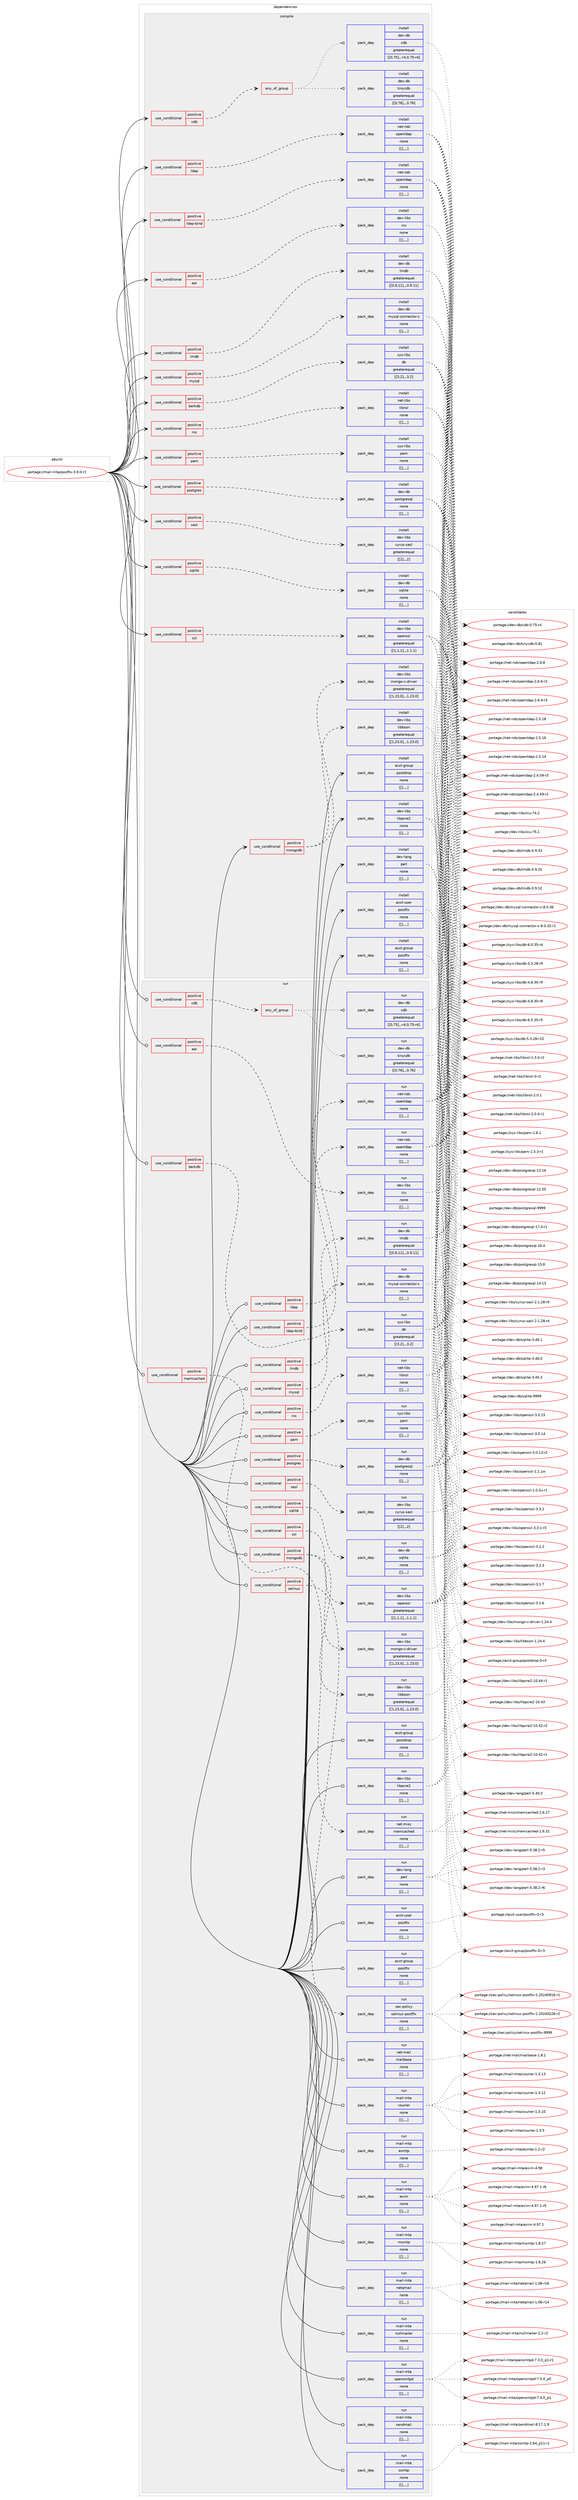 digraph prolog {

# *************
# Graph options
# *************

newrank=true;
concentrate=true;
compound=true;
graph [rankdir=LR,fontname=Helvetica,fontsize=10,ranksep=1.5];#, ranksep=2.5, nodesep=0.2];
edge  [arrowhead=vee];
node  [fontname=Helvetica,fontsize=10];

# **********
# The ebuild
# **********

subgraph cluster_leftcol {
color=gray;
label=<<i>ebuild</i>>;
id [label="portage://mail-mta/postfix-3.9.0-r1", color=red, width=4, href="../mail-mta/postfix-3.9.0-r1.svg"];
}

# ****************
# The dependencies
# ****************

subgraph cluster_midcol {
color=gray;
label=<<i>dependencies</i>>;
subgraph cluster_compile {
fillcolor="#eeeeee";
style=filled;
label=<<i>compile</i>>;
subgraph cond75644 {
dependency300500 [label=<<TABLE BORDER="0" CELLBORDER="1" CELLSPACING="0" CELLPADDING="4"><TR><TD ROWSPAN="3" CELLPADDING="10">use_conditional</TD></TR><TR><TD>positive</TD></TR><TR><TD>berkdb</TD></TR></TABLE>>, shape=none, color=red];
subgraph pack222280 {
dependency300520 [label=<<TABLE BORDER="0" CELLBORDER="1" CELLSPACING="0" CELLPADDING="4" WIDTH="220"><TR><TD ROWSPAN="6" CELLPADDING="30">pack_dep</TD></TR><TR><TD WIDTH="110">install</TD></TR><TR><TD>sys-libs</TD></TR><TR><TD>db</TD></TR><TR><TD>greaterequal</TD></TR><TR><TD>[[3,2],,,3.2]</TD></TR></TABLE>>, shape=none, color=blue];
}
dependency300500:e -> dependency300520:w [weight=20,style="dashed",arrowhead="vee"];
}
id:e -> dependency300500:w [weight=20,style="solid",arrowhead="vee"];
subgraph cond75667 {
dependency300563 [label=<<TABLE BORDER="0" CELLBORDER="1" CELLSPACING="0" CELLPADDING="4"><TR><TD ROWSPAN="3" CELLPADDING="10">use_conditional</TD></TR><TR><TD>positive</TD></TR><TR><TD>cdb</TD></TR></TABLE>>, shape=none, color=red];
subgraph any2413 {
dependency300618 [label=<<TABLE BORDER="0" CELLBORDER="1" CELLSPACING="0" CELLPADDING="4"><TR><TD CELLPADDING="10">any_of_group</TD></TR></TABLE>>, shape=none, color=red];subgraph pack222362 {
dependency300621 [label=<<TABLE BORDER="0" CELLBORDER="1" CELLSPACING="0" CELLPADDING="4" WIDTH="220"><TR><TD ROWSPAN="6" CELLPADDING="30">pack_dep</TD></TR><TR><TD WIDTH="110">install</TD></TR><TR><TD>dev-db</TD></TR><TR><TD>tinycdb</TD></TR><TR><TD>greaterequal</TD></TR><TR><TD>[[0,76],,,0.76]</TD></TR></TABLE>>, shape=none, color=blue];
}
dependency300618:e -> dependency300621:w [weight=20,style="dotted",arrowhead="oinv"];
subgraph pack222375 {
dependency300645 [label=<<TABLE BORDER="0" CELLBORDER="1" CELLSPACING="0" CELLPADDING="4" WIDTH="220"><TR><TD ROWSPAN="6" CELLPADDING="30">pack_dep</TD></TR><TR><TD WIDTH="110">install</TD></TR><TR><TD>dev-db</TD></TR><TR><TD>cdb</TD></TR><TR><TD>greaterequal</TD></TR><TR><TD>[[0,75],,-r4,0.75-r4]</TD></TR></TABLE>>, shape=none, color=blue];
}
dependency300618:e -> dependency300645:w [weight=20,style="dotted",arrowhead="oinv"];
}
dependency300563:e -> dependency300618:w [weight=20,style="dashed",arrowhead="vee"];
}
id:e -> dependency300563:w [weight=20,style="solid",arrowhead="vee"];
subgraph cond75702 {
dependency300652 [label=<<TABLE BORDER="0" CELLBORDER="1" CELLSPACING="0" CELLPADDING="4"><TR><TD ROWSPAN="3" CELLPADDING="10">use_conditional</TD></TR><TR><TD>positive</TD></TR><TR><TD>eai</TD></TR></TABLE>>, shape=none, color=red];
subgraph pack222402 {
dependency300739 [label=<<TABLE BORDER="0" CELLBORDER="1" CELLSPACING="0" CELLPADDING="4" WIDTH="220"><TR><TD ROWSPAN="6" CELLPADDING="30">pack_dep</TD></TR><TR><TD WIDTH="110">install</TD></TR><TR><TD>dev-libs</TD></TR><TR><TD>icu</TD></TR><TR><TD>none</TD></TR><TR><TD>[[],,,,]</TD></TR></TABLE>>, shape=none, color=blue];
}
dependency300652:e -> dependency300739:w [weight=20,style="dashed",arrowhead="vee"];
}
id:e -> dependency300652:w [weight=20,style="solid",arrowhead="vee"];
subgraph cond75723 {
dependency300812 [label=<<TABLE BORDER="0" CELLBORDER="1" CELLSPACING="0" CELLPADDING="4"><TR><TD ROWSPAN="3" CELLPADDING="10">use_conditional</TD></TR><TR><TD>positive</TD></TR><TR><TD>ldap</TD></TR></TABLE>>, shape=none, color=red];
subgraph pack222604 {
dependency300956 [label=<<TABLE BORDER="0" CELLBORDER="1" CELLSPACING="0" CELLPADDING="4" WIDTH="220"><TR><TD ROWSPAN="6" CELLPADDING="30">pack_dep</TD></TR><TR><TD WIDTH="110">install</TD></TR><TR><TD>net-nds</TD></TR><TR><TD>openldap</TD></TR><TR><TD>none</TD></TR><TR><TD>[[],,,,]</TD></TR></TABLE>>, shape=none, color=blue];
}
dependency300812:e -> dependency300956:w [weight=20,style="dashed",arrowhead="vee"];
}
id:e -> dependency300812:w [weight=20,style="solid",arrowhead="vee"];
subgraph cond75806 {
dependency301068 [label=<<TABLE BORDER="0" CELLBORDER="1" CELLSPACING="0" CELLPADDING="4"><TR><TD ROWSPAN="3" CELLPADDING="10">use_conditional</TD></TR><TR><TD>positive</TD></TR><TR><TD>ldap-bind</TD></TR></TABLE>>, shape=none, color=red];
subgraph pack222684 {
dependency301071 [label=<<TABLE BORDER="0" CELLBORDER="1" CELLSPACING="0" CELLPADDING="4" WIDTH="220"><TR><TD ROWSPAN="6" CELLPADDING="30">pack_dep</TD></TR><TR><TD WIDTH="110">install</TD></TR><TR><TD>net-nds</TD></TR><TR><TD>openldap</TD></TR><TR><TD>none</TD></TR><TR><TD>[[],,,,]</TD></TR></TABLE>>, shape=none, color=blue];
}
dependency301068:e -> dependency301071:w [weight=20,style="dashed",arrowhead="vee"];
}
id:e -> dependency301068:w [weight=20,style="solid",arrowhead="vee"];
subgraph cond75821 {
dependency301184 [label=<<TABLE BORDER="0" CELLBORDER="1" CELLSPACING="0" CELLPADDING="4"><TR><TD ROWSPAN="3" CELLPADDING="10">use_conditional</TD></TR><TR><TD>positive</TD></TR><TR><TD>lmdb</TD></TR></TABLE>>, shape=none, color=red];
subgraph pack222771 {
dependency301187 [label=<<TABLE BORDER="0" CELLBORDER="1" CELLSPACING="0" CELLPADDING="4" WIDTH="220"><TR><TD ROWSPAN="6" CELLPADDING="30">pack_dep</TD></TR><TR><TD WIDTH="110">install</TD></TR><TR><TD>dev-db</TD></TR><TR><TD>lmdb</TD></TR><TR><TD>greaterequal</TD></TR><TR><TD>[[0,9,11],,,0.9.11]</TD></TR></TABLE>>, shape=none, color=blue];
}
dependency301184:e -> dependency301187:w [weight=20,style="dashed",arrowhead="vee"];
}
id:e -> dependency301184:w [weight=20,style="solid",arrowhead="vee"];
subgraph cond75862 {
dependency301288 [label=<<TABLE BORDER="0" CELLBORDER="1" CELLSPACING="0" CELLPADDING="4"><TR><TD ROWSPAN="3" CELLPADDING="10">use_conditional</TD></TR><TR><TD>positive</TD></TR><TR><TD>mongodb</TD></TR></TABLE>>, shape=none, color=red];
subgraph pack222837 {
dependency301290 [label=<<TABLE BORDER="0" CELLBORDER="1" CELLSPACING="0" CELLPADDING="4" WIDTH="220"><TR><TD ROWSPAN="6" CELLPADDING="30">pack_dep</TD></TR><TR><TD WIDTH="110">install</TD></TR><TR><TD>dev-libs</TD></TR><TR><TD>mongo-c-driver</TD></TR><TR><TD>greaterequal</TD></TR><TR><TD>[[1,23,0],,,1.23.0]</TD></TR></TABLE>>, shape=none, color=blue];
}
dependency301288:e -> dependency301290:w [weight=20,style="dashed",arrowhead="vee"];
subgraph pack222842 {
dependency301392 [label=<<TABLE BORDER="0" CELLBORDER="1" CELLSPACING="0" CELLPADDING="4" WIDTH="220"><TR><TD ROWSPAN="6" CELLPADDING="30">pack_dep</TD></TR><TR><TD WIDTH="110">install</TD></TR><TR><TD>dev-libs</TD></TR><TR><TD>libbson</TD></TR><TR><TD>greaterequal</TD></TR><TR><TD>[[1,23,0],,,1.23.0]</TD></TR></TABLE>>, shape=none, color=blue];
}
dependency301288:e -> dependency301392:w [weight=20,style="dashed",arrowhead="vee"];
}
id:e -> dependency301288:w [weight=20,style="solid",arrowhead="vee"];
subgraph cond75900 {
dependency301398 [label=<<TABLE BORDER="0" CELLBORDER="1" CELLSPACING="0" CELLPADDING="4"><TR><TD ROWSPAN="3" CELLPADDING="10">use_conditional</TD></TR><TR><TD>positive</TD></TR><TR><TD>mysql</TD></TR></TABLE>>, shape=none, color=red];
subgraph pack222956 {
dependency301476 [label=<<TABLE BORDER="0" CELLBORDER="1" CELLSPACING="0" CELLPADDING="4" WIDTH="220"><TR><TD ROWSPAN="6" CELLPADDING="30">pack_dep</TD></TR><TR><TD WIDTH="110">install</TD></TR><TR><TD>dev-db</TD></TR><TR><TD>mysql-connector-c</TD></TR><TR><TD>none</TD></TR><TR><TD>[[],,,,]</TD></TR></TABLE>>, shape=none, color=blue];
}
dependency301398:e -> dependency301476:w [weight=20,style="dashed",arrowhead="vee"];
}
id:e -> dependency301398:w [weight=20,style="solid",arrowhead="vee"];
subgraph cond75934 {
dependency301526 [label=<<TABLE BORDER="0" CELLBORDER="1" CELLSPACING="0" CELLPADDING="4"><TR><TD ROWSPAN="3" CELLPADDING="10">use_conditional</TD></TR><TR><TD>positive</TD></TR><TR><TD>nis</TD></TR></TABLE>>, shape=none, color=red];
subgraph pack223016 {
dependency301534 [label=<<TABLE BORDER="0" CELLBORDER="1" CELLSPACING="0" CELLPADDING="4" WIDTH="220"><TR><TD ROWSPAN="6" CELLPADDING="30">pack_dep</TD></TR><TR><TD WIDTH="110">install</TD></TR><TR><TD>net-libs</TD></TR><TR><TD>libnsl</TD></TR><TR><TD>none</TD></TR><TR><TD>[[],,,,]</TD></TR></TABLE>>, shape=none, color=blue];
}
dependency301526:e -> dependency301534:w [weight=20,style="dashed",arrowhead="vee"];
}
id:e -> dependency301526:w [weight=20,style="solid",arrowhead="vee"];
subgraph cond75948 {
dependency301581 [label=<<TABLE BORDER="0" CELLBORDER="1" CELLSPACING="0" CELLPADDING="4"><TR><TD ROWSPAN="3" CELLPADDING="10">use_conditional</TD></TR><TR><TD>positive</TD></TR><TR><TD>pam</TD></TR></TABLE>>, shape=none, color=red];
subgraph pack223161 {
dependency301788 [label=<<TABLE BORDER="0" CELLBORDER="1" CELLSPACING="0" CELLPADDING="4" WIDTH="220"><TR><TD ROWSPAN="6" CELLPADDING="30">pack_dep</TD></TR><TR><TD WIDTH="110">install</TD></TR><TR><TD>sys-libs</TD></TR><TR><TD>pam</TD></TR><TR><TD>none</TD></TR><TR><TD>[[],,,,]</TD></TR></TABLE>>, shape=none, color=blue];
}
dependency301581:e -> dependency301788:w [weight=20,style="dashed",arrowhead="vee"];
}
id:e -> dependency301581:w [weight=20,style="solid",arrowhead="vee"];
subgraph cond76023 {
dependency301827 [label=<<TABLE BORDER="0" CELLBORDER="1" CELLSPACING="0" CELLPADDING="4"><TR><TD ROWSPAN="3" CELLPADDING="10">use_conditional</TD></TR><TR><TD>positive</TD></TR><TR><TD>postgres</TD></TR></TABLE>>, shape=none, color=red];
subgraph pack223248 {
dependency301875 [label=<<TABLE BORDER="0" CELLBORDER="1" CELLSPACING="0" CELLPADDING="4" WIDTH="220"><TR><TD ROWSPAN="6" CELLPADDING="30">pack_dep</TD></TR><TR><TD WIDTH="110">install</TD></TR><TR><TD>dev-db</TD></TR><TR><TD>postgresql</TD></TR><TR><TD>none</TD></TR><TR><TD>[[],,,,]</TD></TR></TABLE>>, shape=none, color=blue];
}
dependency301827:e -> dependency301875:w [weight=20,style="dashed",arrowhead="vee"];
}
id:e -> dependency301827:w [weight=20,style="solid",arrowhead="vee"];
subgraph cond76043 {
dependency301925 [label=<<TABLE BORDER="0" CELLBORDER="1" CELLSPACING="0" CELLPADDING="4"><TR><TD ROWSPAN="3" CELLPADDING="10">use_conditional</TD></TR><TR><TD>positive</TD></TR><TR><TD>sasl</TD></TR></TABLE>>, shape=none, color=red];
subgraph pack223296 {
dependency301947 [label=<<TABLE BORDER="0" CELLBORDER="1" CELLSPACING="0" CELLPADDING="4" WIDTH="220"><TR><TD ROWSPAN="6" CELLPADDING="30">pack_dep</TD></TR><TR><TD WIDTH="110">install</TD></TR><TR><TD>dev-libs</TD></TR><TR><TD>cyrus-sasl</TD></TR><TR><TD>greaterequal</TD></TR><TR><TD>[[2],,,2]</TD></TR></TABLE>>, shape=none, color=blue];
}
dependency301925:e -> dependency301947:w [weight=20,style="dashed",arrowhead="vee"];
}
id:e -> dependency301925:w [weight=20,style="solid",arrowhead="vee"];
subgraph cond76056 {
dependency301976 [label=<<TABLE BORDER="0" CELLBORDER="1" CELLSPACING="0" CELLPADDING="4"><TR><TD ROWSPAN="3" CELLPADDING="10">use_conditional</TD></TR><TR><TD>positive</TD></TR><TR><TD>sqlite</TD></TR></TABLE>>, shape=none, color=red];
subgraph pack223386 {
dependency302042 [label=<<TABLE BORDER="0" CELLBORDER="1" CELLSPACING="0" CELLPADDING="4" WIDTH="220"><TR><TD ROWSPAN="6" CELLPADDING="30">pack_dep</TD></TR><TR><TD WIDTH="110">install</TD></TR><TR><TD>dev-db</TD></TR><TR><TD>sqlite</TD></TR><TR><TD>none</TD></TR><TR><TD>[[],,,,]</TD></TR></TABLE>>, shape=none, color=blue];
}
dependency301976:e -> dependency302042:w [weight=20,style="dashed",arrowhead="vee"];
}
id:e -> dependency301976:w [weight=20,style="solid",arrowhead="vee"];
subgraph cond76078 {
dependency302086 [label=<<TABLE BORDER="0" CELLBORDER="1" CELLSPACING="0" CELLPADDING="4"><TR><TD ROWSPAN="3" CELLPADDING="10">use_conditional</TD></TR><TR><TD>positive</TD></TR><TR><TD>ssl</TD></TR></TABLE>>, shape=none, color=red];
subgraph pack223417 {
dependency302088 [label=<<TABLE BORDER="0" CELLBORDER="1" CELLSPACING="0" CELLPADDING="4" WIDTH="220"><TR><TD ROWSPAN="6" CELLPADDING="30">pack_dep</TD></TR><TR><TD WIDTH="110">install</TD></TR><TR><TD>dev-libs</TD></TR><TR><TD>openssl</TD></TR><TR><TD>greaterequal</TD></TR><TR><TD>[[1,1,1],,,1.1.1]</TD></TR></TABLE>>, shape=none, color=blue];
}
dependency302086:e -> dependency302088:w [weight=20,style="dashed",arrowhead="vee"];
}
id:e -> dependency302086:w [weight=20,style="solid",arrowhead="vee"];
subgraph pack223454 {
dependency302137 [label=<<TABLE BORDER="0" CELLBORDER="1" CELLSPACING="0" CELLPADDING="4" WIDTH="220"><TR><TD ROWSPAN="6" CELLPADDING="30">pack_dep</TD></TR><TR><TD WIDTH="110">install</TD></TR><TR><TD>acct-group</TD></TR><TR><TD>postdrop</TD></TR><TR><TD>none</TD></TR><TR><TD>[[],,,,]</TD></TR></TABLE>>, shape=none, color=blue];
}
id:e -> dependency302137:w [weight=20,style="solid",arrowhead="vee"];
subgraph pack223474 {
dependency302161 [label=<<TABLE BORDER="0" CELLBORDER="1" CELLSPACING="0" CELLPADDING="4" WIDTH="220"><TR><TD ROWSPAN="6" CELLPADDING="30">pack_dep</TD></TR><TR><TD WIDTH="110">install</TD></TR><TR><TD>acct-group</TD></TR><TR><TD>postfix</TD></TR><TR><TD>none</TD></TR><TR><TD>[[],,,,]</TD></TR></TABLE>>, shape=none, color=blue];
}
id:e -> dependency302161:w [weight=20,style="solid",arrowhead="vee"];
subgraph pack223493 {
dependency302183 [label=<<TABLE BORDER="0" CELLBORDER="1" CELLSPACING="0" CELLPADDING="4" WIDTH="220"><TR><TD ROWSPAN="6" CELLPADDING="30">pack_dep</TD></TR><TR><TD WIDTH="110">install</TD></TR><TR><TD>acct-user</TD></TR><TR><TD>postfix</TD></TR><TR><TD>none</TD></TR><TR><TD>[[],,,,]</TD></TR></TABLE>>, shape=none, color=blue];
}
id:e -> dependency302183:w [weight=20,style="solid",arrowhead="vee"];
subgraph pack223496 {
dependency302209 [label=<<TABLE BORDER="0" CELLBORDER="1" CELLSPACING="0" CELLPADDING="4" WIDTH="220"><TR><TD ROWSPAN="6" CELLPADDING="30">pack_dep</TD></TR><TR><TD WIDTH="110">install</TD></TR><TR><TD>dev-lang</TD></TR><TR><TD>perl</TD></TR><TR><TD>none</TD></TR><TR><TD>[[],,,,]</TD></TR></TABLE>>, shape=none, color=blue];
}
id:e -> dependency302209:w [weight=20,style="solid",arrowhead="vee"];
subgraph pack223549 {
dependency302287 [label=<<TABLE BORDER="0" CELLBORDER="1" CELLSPACING="0" CELLPADDING="4" WIDTH="220"><TR><TD ROWSPAN="6" CELLPADDING="30">pack_dep</TD></TR><TR><TD WIDTH="110">install</TD></TR><TR><TD>dev-libs</TD></TR><TR><TD>libpcre2</TD></TR><TR><TD>none</TD></TR><TR><TD>[[],,,,]</TD></TR></TABLE>>, shape=none, color=blue];
}
id:e -> dependency302287:w [weight=20,style="solid",arrowhead="vee"];
}
subgraph cluster_compileandrun {
fillcolor="#eeeeee";
style=filled;
label=<<i>compile and run</i>>;
}
subgraph cluster_run {
fillcolor="#eeeeee";
style=filled;
label=<<i>run</i>>;
subgraph cond76152 {
dependency302370 [label=<<TABLE BORDER="0" CELLBORDER="1" CELLSPACING="0" CELLPADDING="4"><TR><TD ROWSPAN="3" CELLPADDING="10">use_conditional</TD></TR><TR><TD>positive</TD></TR><TR><TD>berkdb</TD></TR></TABLE>>, shape=none, color=red];
subgraph pack223698 {
dependency302509 [label=<<TABLE BORDER="0" CELLBORDER="1" CELLSPACING="0" CELLPADDING="4" WIDTH="220"><TR><TD ROWSPAN="6" CELLPADDING="30">pack_dep</TD></TR><TR><TD WIDTH="110">run</TD></TR><TR><TD>sys-libs</TD></TR><TR><TD>db</TD></TR><TR><TD>greaterequal</TD></TR><TR><TD>[[3,2],,,3.2]</TD></TR></TABLE>>, shape=none, color=blue];
}
dependency302370:e -> dependency302509:w [weight=20,style="dashed",arrowhead="vee"];
}
id:e -> dependency302370:w [weight=20,style="solid",arrowhead="odot"];
subgraph cond76180 {
dependency302513 [label=<<TABLE BORDER="0" CELLBORDER="1" CELLSPACING="0" CELLPADDING="4"><TR><TD ROWSPAN="3" CELLPADDING="10">use_conditional</TD></TR><TR><TD>positive</TD></TR><TR><TD>cdb</TD></TR></TABLE>>, shape=none, color=red];
subgraph any2435 {
dependency302535 [label=<<TABLE BORDER="0" CELLBORDER="1" CELLSPACING="0" CELLPADDING="4"><TR><TD CELLPADDING="10">any_of_group</TD></TR></TABLE>>, shape=none, color=red];subgraph pack223783 {
dependency302555 [label=<<TABLE BORDER="0" CELLBORDER="1" CELLSPACING="0" CELLPADDING="4" WIDTH="220"><TR><TD ROWSPAN="6" CELLPADDING="30">pack_dep</TD></TR><TR><TD WIDTH="110">run</TD></TR><TR><TD>dev-db</TD></TR><TR><TD>tinycdb</TD></TR><TR><TD>greaterequal</TD></TR><TR><TD>[[0,76],,,0.76]</TD></TR></TABLE>>, shape=none, color=blue];
}
dependency302535:e -> dependency302555:w [weight=20,style="dotted",arrowhead="oinv"];
subgraph pack223801 {
dependency302597 [label=<<TABLE BORDER="0" CELLBORDER="1" CELLSPACING="0" CELLPADDING="4" WIDTH="220"><TR><TD ROWSPAN="6" CELLPADDING="30">pack_dep</TD></TR><TR><TD WIDTH="110">run</TD></TR><TR><TD>dev-db</TD></TR><TR><TD>cdb</TD></TR><TR><TD>greaterequal</TD></TR><TR><TD>[[0,75],,-r4,0.75-r4]</TD></TR></TABLE>>, shape=none, color=blue];
}
dependency302535:e -> dependency302597:w [weight=20,style="dotted",arrowhead="oinv"];
}
dependency302513:e -> dependency302535:w [weight=20,style="dashed",arrowhead="vee"];
}
id:e -> dependency302513:w [weight=20,style="solid",arrowhead="odot"];
subgraph cond76195 {
dependency302605 [label=<<TABLE BORDER="0" CELLBORDER="1" CELLSPACING="0" CELLPADDING="4"><TR><TD ROWSPAN="3" CELLPADDING="10">use_conditional</TD></TR><TR><TD>positive</TD></TR><TR><TD>eai</TD></TR></TABLE>>, shape=none, color=red];
subgraph pack223851 {
dependency302643 [label=<<TABLE BORDER="0" CELLBORDER="1" CELLSPACING="0" CELLPADDING="4" WIDTH="220"><TR><TD ROWSPAN="6" CELLPADDING="30">pack_dep</TD></TR><TR><TD WIDTH="110">run</TD></TR><TR><TD>dev-libs</TD></TR><TR><TD>icu</TD></TR><TR><TD>none</TD></TR><TR><TD>[[],,,,]</TD></TR></TABLE>>, shape=none, color=blue];
}
dependency302605:e -> dependency302643:w [weight=20,style="dashed",arrowhead="vee"];
}
id:e -> dependency302605:w [weight=20,style="solid",arrowhead="odot"];
subgraph cond76203 {
dependency302664 [label=<<TABLE BORDER="0" CELLBORDER="1" CELLSPACING="0" CELLPADDING="4"><TR><TD ROWSPAN="3" CELLPADDING="10">use_conditional</TD></TR><TR><TD>positive</TD></TR><TR><TD>ldap</TD></TR></TABLE>>, shape=none, color=red];
subgraph pack223886 {
dependency302685 [label=<<TABLE BORDER="0" CELLBORDER="1" CELLSPACING="0" CELLPADDING="4" WIDTH="220"><TR><TD ROWSPAN="6" CELLPADDING="30">pack_dep</TD></TR><TR><TD WIDTH="110">run</TD></TR><TR><TD>net-nds</TD></TR><TR><TD>openldap</TD></TR><TR><TD>none</TD></TR><TR><TD>[[],,,,]</TD></TR></TABLE>>, shape=none, color=blue];
}
dependency302664:e -> dependency302685:w [weight=20,style="dashed",arrowhead="vee"];
}
id:e -> dependency302664:w [weight=20,style="solid",arrowhead="odot"];
subgraph cond76208 {
dependency302716 [label=<<TABLE BORDER="0" CELLBORDER="1" CELLSPACING="0" CELLPADDING="4"><TR><TD ROWSPAN="3" CELLPADDING="10">use_conditional</TD></TR><TR><TD>positive</TD></TR><TR><TD>ldap-bind</TD></TR></TABLE>>, shape=none, color=red];
subgraph pack223910 {
dependency302718 [label=<<TABLE BORDER="0" CELLBORDER="1" CELLSPACING="0" CELLPADDING="4" WIDTH="220"><TR><TD ROWSPAN="6" CELLPADDING="30">pack_dep</TD></TR><TR><TD WIDTH="110">run</TD></TR><TR><TD>net-nds</TD></TR><TR><TD>openldap</TD></TR><TR><TD>none</TD></TR><TR><TD>[[],,,,]</TD></TR></TABLE>>, shape=none, color=blue];
}
dependency302716:e -> dependency302718:w [weight=20,style="dashed",arrowhead="vee"];
}
id:e -> dependency302716:w [weight=20,style="solid",arrowhead="odot"];
subgraph cond76223 {
dependency302775 [label=<<TABLE BORDER="0" CELLBORDER="1" CELLSPACING="0" CELLPADDING="4"><TR><TD ROWSPAN="3" CELLPADDING="10">use_conditional</TD></TR><TR><TD>positive</TD></TR><TR><TD>lmdb</TD></TR></TABLE>>, shape=none, color=red];
subgraph pack223956 {
dependency302862 [label=<<TABLE BORDER="0" CELLBORDER="1" CELLSPACING="0" CELLPADDING="4" WIDTH="220"><TR><TD ROWSPAN="6" CELLPADDING="30">pack_dep</TD></TR><TR><TD WIDTH="110">run</TD></TR><TR><TD>dev-db</TD></TR><TR><TD>lmdb</TD></TR><TR><TD>greaterequal</TD></TR><TR><TD>[[0,9,11],,,0.9.11]</TD></TR></TABLE>>, shape=none, color=blue];
}
dependency302775:e -> dependency302862:w [weight=20,style="dashed",arrowhead="vee"];
}
id:e -> dependency302775:w [weight=20,style="solid",arrowhead="odot"];
subgraph cond76245 {
dependency302867 [label=<<TABLE BORDER="0" CELLBORDER="1" CELLSPACING="0" CELLPADDING="4"><TR><TD ROWSPAN="3" CELLPADDING="10">use_conditional</TD></TR><TR><TD>positive</TD></TR><TR><TD>memcached</TD></TR></TABLE>>, shape=none, color=red];
subgraph pack224049 {
dependency302943 [label=<<TABLE BORDER="0" CELLBORDER="1" CELLSPACING="0" CELLPADDING="4" WIDTH="220"><TR><TD ROWSPAN="6" CELLPADDING="30">pack_dep</TD></TR><TR><TD WIDTH="110">run</TD></TR><TR><TD>net-misc</TD></TR><TR><TD>memcached</TD></TR><TR><TD>none</TD></TR><TR><TD>[[],,,,]</TD></TR></TABLE>>, shape=none, color=blue];
}
dependency302867:e -> dependency302943:w [weight=20,style="dashed",arrowhead="vee"];
}
id:e -> dependency302867:w [weight=20,style="solid",arrowhead="odot"];
subgraph cond76261 {
dependency302970 [label=<<TABLE BORDER="0" CELLBORDER="1" CELLSPACING="0" CELLPADDING="4"><TR><TD ROWSPAN="3" CELLPADDING="10">use_conditional</TD></TR><TR><TD>positive</TD></TR><TR><TD>mongodb</TD></TR></TABLE>>, shape=none, color=red];
subgraph pack224134 {
dependency302998 [label=<<TABLE BORDER="0" CELLBORDER="1" CELLSPACING="0" CELLPADDING="4" WIDTH="220"><TR><TD ROWSPAN="6" CELLPADDING="30">pack_dep</TD></TR><TR><TD WIDTH="110">run</TD></TR><TR><TD>dev-libs</TD></TR><TR><TD>mongo-c-driver</TD></TR><TR><TD>greaterequal</TD></TR><TR><TD>[[1,23,0],,,1.23.0]</TD></TR></TABLE>>, shape=none, color=blue];
}
dependency302970:e -> dependency302998:w [weight=20,style="dashed",arrowhead="vee"];
subgraph pack224137 {
dependency303059 [label=<<TABLE BORDER="0" CELLBORDER="1" CELLSPACING="0" CELLPADDING="4" WIDTH="220"><TR><TD ROWSPAN="6" CELLPADDING="30">pack_dep</TD></TR><TR><TD WIDTH="110">run</TD></TR><TR><TD>dev-libs</TD></TR><TR><TD>libbson</TD></TR><TR><TD>greaterequal</TD></TR><TR><TD>[[1,23,0],,,1.23.0]</TD></TR></TABLE>>, shape=none, color=blue];
}
dependency302970:e -> dependency303059:w [weight=20,style="dashed",arrowhead="vee"];
}
id:e -> dependency302970:w [weight=20,style="solid",arrowhead="odot"];
subgraph cond76282 {
dependency303075 [label=<<TABLE BORDER="0" CELLBORDER="1" CELLSPACING="0" CELLPADDING="4"><TR><TD ROWSPAN="3" CELLPADDING="10">use_conditional</TD></TR><TR><TD>positive</TD></TR><TR><TD>mysql</TD></TR></TABLE>>, shape=none, color=red];
subgraph pack224220 {
dependency303141 [label=<<TABLE BORDER="0" CELLBORDER="1" CELLSPACING="0" CELLPADDING="4" WIDTH="220"><TR><TD ROWSPAN="6" CELLPADDING="30">pack_dep</TD></TR><TR><TD WIDTH="110">run</TD></TR><TR><TD>dev-db</TD></TR><TR><TD>mysql-connector-c</TD></TR><TR><TD>none</TD></TR><TR><TD>[[],,,,]</TD></TR></TABLE>>, shape=none, color=blue];
}
dependency303075:e -> dependency303141:w [weight=20,style="dashed",arrowhead="vee"];
}
id:e -> dependency303075:w [weight=20,style="solid",arrowhead="odot"];
subgraph cond76303 {
dependency303158 [label=<<TABLE BORDER="0" CELLBORDER="1" CELLSPACING="0" CELLPADDING="4"><TR><TD ROWSPAN="3" CELLPADDING="10">use_conditional</TD></TR><TR><TD>positive</TD></TR><TR><TD>nis</TD></TR></TABLE>>, shape=none, color=red];
subgraph pack224267 {
dependency303218 [label=<<TABLE BORDER="0" CELLBORDER="1" CELLSPACING="0" CELLPADDING="4" WIDTH="220"><TR><TD ROWSPAN="6" CELLPADDING="30">pack_dep</TD></TR><TR><TD WIDTH="110">run</TD></TR><TR><TD>net-libs</TD></TR><TR><TD>libnsl</TD></TR><TR><TD>none</TD></TR><TR><TD>[[],,,,]</TD></TR></TABLE>>, shape=none, color=blue];
}
dependency303158:e -> dependency303218:w [weight=20,style="dashed",arrowhead="vee"];
}
id:e -> dependency303158:w [weight=20,style="solid",arrowhead="odot"];
subgraph cond76329 {
dependency303300 [label=<<TABLE BORDER="0" CELLBORDER="1" CELLSPACING="0" CELLPADDING="4"><TR><TD ROWSPAN="3" CELLPADDING="10">use_conditional</TD></TR><TR><TD>positive</TD></TR><TR><TD>pam</TD></TR></TABLE>>, shape=none, color=red];
subgraph pack224382 {
dependency303316 [label=<<TABLE BORDER="0" CELLBORDER="1" CELLSPACING="0" CELLPADDING="4" WIDTH="220"><TR><TD ROWSPAN="6" CELLPADDING="30">pack_dep</TD></TR><TR><TD WIDTH="110">run</TD></TR><TR><TD>sys-libs</TD></TR><TR><TD>pam</TD></TR><TR><TD>none</TD></TR><TR><TD>[[],,,,]</TD></TR></TABLE>>, shape=none, color=blue];
}
dependency303300:e -> dependency303316:w [weight=20,style="dashed",arrowhead="vee"];
}
id:e -> dependency303300:w [weight=20,style="solid",arrowhead="odot"];
subgraph cond76346 {
dependency303369 [label=<<TABLE BORDER="0" CELLBORDER="1" CELLSPACING="0" CELLPADDING="4"><TR><TD ROWSPAN="3" CELLPADDING="10">use_conditional</TD></TR><TR><TD>positive</TD></TR><TR><TD>postgres</TD></TR></TABLE>>, shape=none, color=red];
subgraph pack224430 {
dependency303377 [label=<<TABLE BORDER="0" CELLBORDER="1" CELLSPACING="0" CELLPADDING="4" WIDTH="220"><TR><TD ROWSPAN="6" CELLPADDING="30">pack_dep</TD></TR><TR><TD WIDTH="110">run</TD></TR><TR><TD>dev-db</TD></TR><TR><TD>postgresql</TD></TR><TR><TD>none</TD></TR><TR><TD>[[],,,,]</TD></TR></TABLE>>, shape=none, color=blue];
}
dependency303369:e -> dependency303377:w [weight=20,style="dashed",arrowhead="vee"];
}
id:e -> dependency303369:w [weight=20,style="solid",arrowhead="odot"];
subgraph cond76347 {
dependency303389 [label=<<TABLE BORDER="0" CELLBORDER="1" CELLSPACING="0" CELLPADDING="4"><TR><TD ROWSPAN="3" CELLPADDING="10">use_conditional</TD></TR><TR><TD>positive</TD></TR><TR><TD>sasl</TD></TR></TABLE>>, shape=none, color=red];
subgraph pack224444 {
dependency303391 [label=<<TABLE BORDER="0" CELLBORDER="1" CELLSPACING="0" CELLPADDING="4" WIDTH="220"><TR><TD ROWSPAN="6" CELLPADDING="30">pack_dep</TD></TR><TR><TD WIDTH="110">run</TD></TR><TR><TD>dev-libs</TD></TR><TR><TD>cyrus-sasl</TD></TR><TR><TD>greaterequal</TD></TR><TR><TD>[[2],,,2]</TD></TR></TABLE>>, shape=none, color=blue];
}
dependency303389:e -> dependency303391:w [weight=20,style="dashed",arrowhead="vee"];
}
id:e -> dependency303389:w [weight=20,style="solid",arrowhead="odot"];
subgraph cond76348 {
dependency303396 [label=<<TABLE BORDER="0" CELLBORDER="1" CELLSPACING="0" CELLPADDING="4"><TR><TD ROWSPAN="3" CELLPADDING="10">use_conditional</TD></TR><TR><TD>positive</TD></TR><TR><TD>selinux</TD></TR></TABLE>>, shape=none, color=red];
subgraph pack224450 {
dependency303422 [label=<<TABLE BORDER="0" CELLBORDER="1" CELLSPACING="0" CELLPADDING="4" WIDTH="220"><TR><TD ROWSPAN="6" CELLPADDING="30">pack_dep</TD></TR><TR><TD WIDTH="110">run</TD></TR><TR><TD>sec-policy</TD></TR><TR><TD>selinux-postfix</TD></TR><TR><TD>none</TD></TR><TR><TD>[[],,,,]</TD></TR></TABLE>>, shape=none, color=blue];
}
dependency303396:e -> dependency303422:w [weight=20,style="dashed",arrowhead="vee"];
}
id:e -> dependency303396:w [weight=20,style="solid",arrowhead="odot"];
subgraph cond76354 {
dependency303433 [label=<<TABLE BORDER="0" CELLBORDER="1" CELLSPACING="0" CELLPADDING="4"><TR><TD ROWSPAN="3" CELLPADDING="10">use_conditional</TD></TR><TR><TD>positive</TD></TR><TR><TD>sqlite</TD></TR></TABLE>>, shape=none, color=red];
subgraph pack224512 {
dependency303482 [label=<<TABLE BORDER="0" CELLBORDER="1" CELLSPACING="0" CELLPADDING="4" WIDTH="220"><TR><TD ROWSPAN="6" CELLPADDING="30">pack_dep</TD></TR><TR><TD WIDTH="110">run</TD></TR><TR><TD>dev-db</TD></TR><TR><TD>sqlite</TD></TR><TR><TD>none</TD></TR><TR><TD>[[],,,,]</TD></TR></TABLE>>, shape=none, color=blue];
}
dependency303433:e -> dependency303482:w [weight=20,style="dashed",arrowhead="vee"];
}
id:e -> dependency303433:w [weight=20,style="solid",arrowhead="odot"];
subgraph cond76360 {
dependency303500 [label=<<TABLE BORDER="0" CELLBORDER="1" CELLSPACING="0" CELLPADDING="4"><TR><TD ROWSPAN="3" CELLPADDING="10">use_conditional</TD></TR><TR><TD>positive</TD></TR><TR><TD>ssl</TD></TR></TABLE>>, shape=none, color=red];
subgraph pack224539 {
dependency303503 [label=<<TABLE BORDER="0" CELLBORDER="1" CELLSPACING="0" CELLPADDING="4" WIDTH="220"><TR><TD ROWSPAN="6" CELLPADDING="30">pack_dep</TD></TR><TR><TD WIDTH="110">run</TD></TR><TR><TD>dev-libs</TD></TR><TR><TD>openssl</TD></TR><TR><TD>greaterequal</TD></TR><TR><TD>[[1,1,1],,,1.1.1]</TD></TR></TABLE>>, shape=none, color=blue];
}
dependency303500:e -> dependency303503:w [weight=20,style="dashed",arrowhead="vee"];
}
id:e -> dependency303500:w [weight=20,style="solid",arrowhead="odot"];
subgraph pack224562 {
dependency303532 [label=<<TABLE BORDER="0" CELLBORDER="1" CELLSPACING="0" CELLPADDING="4" WIDTH="220"><TR><TD ROWSPAN="6" CELLPADDING="30">pack_dep</TD></TR><TR><TD WIDTH="110">run</TD></TR><TR><TD>acct-group</TD></TR><TR><TD>postdrop</TD></TR><TR><TD>none</TD></TR><TR><TD>[[],,,,]</TD></TR></TABLE>>, shape=none, color=blue];
}
id:e -> dependency303532:w [weight=20,style="solid",arrowhead="odot"];
subgraph pack224588 {
dependency303547 [label=<<TABLE BORDER="0" CELLBORDER="1" CELLSPACING="0" CELLPADDING="4" WIDTH="220"><TR><TD ROWSPAN="6" CELLPADDING="30">pack_dep</TD></TR><TR><TD WIDTH="110">run</TD></TR><TR><TD>acct-group</TD></TR><TR><TD>postfix</TD></TR><TR><TD>none</TD></TR><TR><TD>[[],,,,]</TD></TR></TABLE>>, shape=none, color=blue];
}
id:e -> dependency303547:w [weight=20,style="solid",arrowhead="odot"];
subgraph pack224590 {
dependency303565 [label=<<TABLE BORDER="0" CELLBORDER="1" CELLSPACING="0" CELLPADDING="4" WIDTH="220"><TR><TD ROWSPAN="6" CELLPADDING="30">pack_dep</TD></TR><TR><TD WIDTH="110">run</TD></TR><TR><TD>acct-user</TD></TR><TR><TD>postfix</TD></TR><TR><TD>none</TD></TR><TR><TD>[[],,,,]</TD></TR></TABLE>>, shape=none, color=blue];
}
id:e -> dependency303565:w [weight=20,style="solid",arrowhead="odot"];
subgraph pack224608 {
dependency303573 [label=<<TABLE BORDER="0" CELLBORDER="1" CELLSPACING="0" CELLPADDING="4" WIDTH="220"><TR><TD ROWSPAN="6" CELLPADDING="30">pack_dep</TD></TR><TR><TD WIDTH="110">run</TD></TR><TR><TD>dev-lang</TD></TR><TR><TD>perl</TD></TR><TR><TD>none</TD></TR><TR><TD>[[],,,,]</TD></TR></TABLE>>, shape=none, color=blue];
}
id:e -> dependency303573:w [weight=20,style="solid",arrowhead="odot"];
subgraph pack224610 {
dependency303584 [label=<<TABLE BORDER="0" CELLBORDER="1" CELLSPACING="0" CELLPADDING="4" WIDTH="220"><TR><TD ROWSPAN="6" CELLPADDING="30">pack_dep</TD></TR><TR><TD WIDTH="110">run</TD></TR><TR><TD>dev-libs</TD></TR><TR><TD>libpcre2</TD></TR><TR><TD>none</TD></TR><TR><TD>[[],,,,]</TD></TR></TABLE>>, shape=none, color=blue];
}
id:e -> dependency303584:w [weight=20,style="solid",arrowhead="odot"];
subgraph pack224627 {
dependency303603 [label=<<TABLE BORDER="0" CELLBORDER="1" CELLSPACING="0" CELLPADDING="4" WIDTH="220"><TR><TD ROWSPAN="6" CELLPADDING="30">pack_dep</TD></TR><TR><TD WIDTH="110">run</TD></TR><TR><TD>net-mail</TD></TR><TR><TD>mailbase</TD></TR><TR><TD>none</TD></TR><TR><TD>[[],,,,]</TD></TR></TABLE>>, shape=none, color=blue];
}
id:e -> dependency303603:w [weight=20,style="solid",arrowhead="odot"];
subgraph pack224634 {
dependency303605 [label=<<TABLE BORDER="0" CELLBORDER="1" CELLSPACING="0" CELLPADDING="4" WIDTH="220"><TR><TD ROWSPAN="6" CELLPADDING="30">pack_dep</TD></TR><TR><TD WIDTH="110">run</TD></TR><TR><TD>mail-mta</TD></TR><TR><TD>courier</TD></TR><TR><TD>none</TD></TR><TR><TD>[[],,,,]</TD></TR></TABLE>>, shape=none, color=blue];
}
id:e -> dependency303605:w [weight=20,style="solid",arrowhead="odot"];
subgraph pack224645 {
dependency303623 [label=<<TABLE BORDER="0" CELLBORDER="1" CELLSPACING="0" CELLPADDING="4" WIDTH="220"><TR><TD ROWSPAN="6" CELLPADDING="30">pack_dep</TD></TR><TR><TD WIDTH="110">run</TD></TR><TR><TD>mail-mta</TD></TR><TR><TD>esmtp</TD></TR><TR><TD>none</TD></TR><TR><TD>[[],,,,]</TD></TR></TABLE>>, shape=none, color=blue];
}
id:e -> dependency303623:w [weight=20,style="solid",arrowhead="odot"];
subgraph pack224659 {
dependency303639 [label=<<TABLE BORDER="0" CELLBORDER="1" CELLSPACING="0" CELLPADDING="4" WIDTH="220"><TR><TD ROWSPAN="6" CELLPADDING="30">pack_dep</TD></TR><TR><TD WIDTH="110">run</TD></TR><TR><TD>mail-mta</TD></TR><TR><TD>exim</TD></TR><TR><TD>none</TD></TR><TR><TD>[[],,,,]</TD></TR></TABLE>>, shape=none, color=blue];
}
id:e -> dependency303639:w [weight=20,style="solid",arrowhead="odot"];
subgraph pack224671 {
dependency303669 [label=<<TABLE BORDER="0" CELLBORDER="1" CELLSPACING="0" CELLPADDING="4" WIDTH="220"><TR><TD ROWSPAN="6" CELLPADDING="30">pack_dep</TD></TR><TR><TD WIDTH="110">run</TD></TR><TR><TD>mail-mta</TD></TR><TR><TD>msmtp</TD></TR><TR><TD>none</TD></TR><TR><TD>[[],,,,]</TD></TR></TABLE>>, shape=none, color=blue];
}
id:e -> dependency303669:w [weight=20,style="solid",arrowhead="odot"];
subgraph pack224683 {
dependency303670 [label=<<TABLE BORDER="0" CELLBORDER="1" CELLSPACING="0" CELLPADDING="4" WIDTH="220"><TR><TD ROWSPAN="6" CELLPADDING="30">pack_dep</TD></TR><TR><TD WIDTH="110">run</TD></TR><TR><TD>mail-mta</TD></TR><TR><TD>netqmail</TD></TR><TR><TD>none</TD></TR><TR><TD>[[],,,,]</TD></TR></TABLE>>, shape=none, color=blue];
}
id:e -> dependency303670:w [weight=20,style="solid",arrowhead="odot"];
subgraph pack224685 {
dependency303676 [label=<<TABLE BORDER="0" CELLBORDER="1" CELLSPACING="0" CELLPADDING="4" WIDTH="220"><TR><TD ROWSPAN="6" CELLPADDING="30">pack_dep</TD></TR><TR><TD WIDTH="110">run</TD></TR><TR><TD>mail-mta</TD></TR><TR><TD>nullmailer</TD></TR><TR><TD>none</TD></TR><TR><TD>[[],,,,]</TD></TR></TABLE>>, shape=none, color=blue];
}
id:e -> dependency303676:w [weight=20,style="solid",arrowhead="odot"];
subgraph pack224688 {
dependency303680 [label=<<TABLE BORDER="0" CELLBORDER="1" CELLSPACING="0" CELLPADDING="4" WIDTH="220"><TR><TD ROWSPAN="6" CELLPADDING="30">pack_dep</TD></TR><TR><TD WIDTH="110">run</TD></TR><TR><TD>mail-mta</TD></TR><TR><TD>opensmtpd</TD></TR><TR><TD>none</TD></TR><TR><TD>[[],,,,]</TD></TR></TABLE>>, shape=none, color=blue];
}
id:e -> dependency303680:w [weight=20,style="solid",arrowhead="odot"];
subgraph pack224694 {
dependency303690 [label=<<TABLE BORDER="0" CELLBORDER="1" CELLSPACING="0" CELLPADDING="4" WIDTH="220"><TR><TD ROWSPAN="6" CELLPADDING="30">pack_dep</TD></TR><TR><TD WIDTH="110">run</TD></TR><TR><TD>mail-mta</TD></TR><TR><TD>sendmail</TD></TR><TR><TD>none</TD></TR><TR><TD>[[],,,,]</TD></TR></TABLE>>, shape=none, color=blue];
}
id:e -> dependency303690:w [weight=20,style="solid",arrowhead="odot"];
subgraph pack224700 {
dependency303691 [label=<<TABLE BORDER="0" CELLBORDER="1" CELLSPACING="0" CELLPADDING="4" WIDTH="220"><TR><TD ROWSPAN="6" CELLPADDING="30">pack_dep</TD></TR><TR><TD WIDTH="110">run</TD></TR><TR><TD>mail-mta</TD></TR><TR><TD>ssmtp</TD></TR><TR><TD>none</TD></TR><TR><TD>[[],,,,]</TD></TR></TABLE>>, shape=none, color=blue];
}
id:e -> dependency303691:w [weight=20,style="solid",arrowhead="odot"];
}
}

# **************
# The candidates
# **************

subgraph cluster_choices {
rank=same;
color=gray;
label=<<i>candidates</i>>;

subgraph choice223391 {
color=black;
nodesep=1;
choice11512111545108105981154710098455446484651534511453 [label="portage://sys-libs/db-6.0.35-r5", color=red, width=4,href="../sys-libs/db-6.0.35-r5.svg"];
choice11512111545108105981154710098455446484651534511452 [label="portage://sys-libs/db-6.0.35-r4", color=red, width=4,href="../sys-libs/db-6.0.35-r4.svg"];
choice11512111545108105981154710098455346514650564511457 [label="portage://sys-libs/db-5.3.28-r9", color=red, width=4,href="../sys-libs/db-5.3.28-r9.svg"];
choice1151211154510810598115471009845534651465056451144948 [label="portage://sys-libs/db-5.3.28-r10", color=red, width=4,href="../sys-libs/db-5.3.28-r10.svg"];
choice11512111545108105981154710098455246564651484511457 [label="portage://sys-libs/db-4.8.30-r9", color=red, width=4,href="../sys-libs/db-4.8.30-r9.svg"];
choice11512111545108105981154710098455246564651484511456 [label="portage://sys-libs/db-4.8.30-r8", color=red, width=4,href="../sys-libs/db-4.8.30-r8.svg"];
dependency300520:e -> choice11512111545108105981154710098455446484651534511453:w [style=dotted,weight="100"];
dependency300520:e -> choice11512111545108105981154710098455446484651534511452:w [style=dotted,weight="100"];
dependency300520:e -> choice11512111545108105981154710098455346514650564511457:w [style=dotted,weight="100"];
dependency300520:e -> choice1151211154510810598115471009845534651465056451144948:w [style=dotted,weight="100"];
dependency300520:e -> choice11512111545108105981154710098455246564651484511457:w [style=dotted,weight="100"];
dependency300520:e -> choice11512111545108105981154710098455246564651484511456:w [style=dotted,weight="100"];
}
subgraph choice223400 {
color=black;
nodesep=1;
choice10010111845100984711610511012199100984548465649 [label="portage://dev-db/tinycdb-0.81", color=red, width=4,href="../dev-db/tinycdb-0.81.svg"];
dependency300621:e -> choice10010111845100984711610511012199100984548465649:w [style=dotted,weight="100"];
}
subgraph choice223406 {
color=black;
nodesep=1;
choice100101118451009847991009845484655534511452 [label="portage://dev-db/cdb-0.75-r4", color=red, width=4,href="../dev-db/cdb-0.75-r4.svg"];
dependency300645:e -> choice100101118451009847991009845484655534511452:w [style=dotted,weight="100"];
}
subgraph choice223430 {
color=black;
nodesep=1;
choice100101118451081059811547105991174555534649 [label="portage://dev-libs/icu-75.1", color=red, width=4,href="../dev-libs/icu-75.1.svg"];
choice100101118451081059811547105991174555524650 [label="portage://dev-libs/icu-74.2", color=red, width=4,href="../dev-libs/icu-74.2.svg"];
dependency300739:e -> choice100101118451081059811547105991174555534649:w [style=dotted,weight="100"];
dependency300739:e -> choice100101118451081059811547105991174555524650:w [style=dotted,weight="100"];
}
subgraph choice223438 {
color=black;
nodesep=1;
choice110101116451101001154711111210111010810097112455046544656 [label="portage://net-nds/openldap-2.6.8", color=red, width=4,href="../net-nds/openldap-2.6.8.svg"];
choice1101011164511010011547111112101110108100971124550465446544511450 [label="portage://net-nds/openldap-2.6.6-r2", color=red, width=4,href="../net-nds/openldap-2.6.6-r2.svg"];
choice1101011164511010011547111112101110108100971124550465446524511451 [label="portage://net-nds/openldap-2.6.4-r3", color=red, width=4,href="../net-nds/openldap-2.6.4-r3.svg"];
choice11010111645110100115471111121011101081009711245504653464956 [label="portage://net-nds/openldap-2.5.18", color=red, width=4,href="../net-nds/openldap-2.5.18.svg"];
choice11010111645110100115471111121011101081009711245504653464954 [label="portage://net-nds/openldap-2.5.16", color=red, width=4,href="../net-nds/openldap-2.5.16.svg"];
choice11010111645110100115471111121011101081009711245504653464952 [label="portage://net-nds/openldap-2.5.14", color=red, width=4,href="../net-nds/openldap-2.5.14.svg"];
choice110101116451101001154711111210111010810097112455046524653574511451 [label="portage://net-nds/openldap-2.4.59-r3", color=red, width=4,href="../net-nds/openldap-2.4.59-r3.svg"];
choice110101116451101001154711111210111010810097112455046524653574511450 [label="portage://net-nds/openldap-2.4.59-r2", color=red, width=4,href="../net-nds/openldap-2.4.59-r2.svg"];
dependency300956:e -> choice110101116451101001154711111210111010810097112455046544656:w [style=dotted,weight="100"];
dependency300956:e -> choice1101011164511010011547111112101110108100971124550465446544511450:w [style=dotted,weight="100"];
dependency300956:e -> choice1101011164511010011547111112101110108100971124550465446524511451:w [style=dotted,weight="100"];
dependency300956:e -> choice11010111645110100115471111121011101081009711245504653464956:w [style=dotted,weight="100"];
dependency300956:e -> choice11010111645110100115471111121011101081009711245504653464954:w [style=dotted,weight="100"];
dependency300956:e -> choice11010111645110100115471111121011101081009711245504653464952:w [style=dotted,weight="100"];
dependency300956:e -> choice110101116451101001154711111210111010810097112455046524653574511451:w [style=dotted,weight="100"];
dependency300956:e -> choice110101116451101001154711111210111010810097112455046524653574511450:w [style=dotted,weight="100"];
}
subgraph choice223469 {
color=black;
nodesep=1;
choice110101116451101001154711111210111010810097112455046544656 [label="portage://net-nds/openldap-2.6.8", color=red, width=4,href="../net-nds/openldap-2.6.8.svg"];
choice1101011164511010011547111112101110108100971124550465446544511450 [label="portage://net-nds/openldap-2.6.6-r2", color=red, width=4,href="../net-nds/openldap-2.6.6-r2.svg"];
choice1101011164511010011547111112101110108100971124550465446524511451 [label="portage://net-nds/openldap-2.6.4-r3", color=red, width=4,href="../net-nds/openldap-2.6.4-r3.svg"];
choice11010111645110100115471111121011101081009711245504653464956 [label="portage://net-nds/openldap-2.5.18", color=red, width=4,href="../net-nds/openldap-2.5.18.svg"];
choice11010111645110100115471111121011101081009711245504653464954 [label="portage://net-nds/openldap-2.5.16", color=red, width=4,href="../net-nds/openldap-2.5.16.svg"];
choice11010111645110100115471111121011101081009711245504653464952 [label="portage://net-nds/openldap-2.5.14", color=red, width=4,href="../net-nds/openldap-2.5.14.svg"];
choice110101116451101001154711111210111010810097112455046524653574511451 [label="portage://net-nds/openldap-2.4.59-r3", color=red, width=4,href="../net-nds/openldap-2.4.59-r3.svg"];
choice110101116451101001154711111210111010810097112455046524653574511450 [label="portage://net-nds/openldap-2.4.59-r2", color=red, width=4,href="../net-nds/openldap-2.4.59-r2.svg"];
dependency301071:e -> choice110101116451101001154711111210111010810097112455046544656:w [style=dotted,weight="100"];
dependency301071:e -> choice1101011164511010011547111112101110108100971124550465446544511450:w [style=dotted,weight="100"];
dependency301071:e -> choice1101011164511010011547111112101110108100971124550465446524511451:w [style=dotted,weight="100"];
dependency301071:e -> choice11010111645110100115471111121011101081009711245504653464956:w [style=dotted,weight="100"];
dependency301071:e -> choice11010111645110100115471111121011101081009711245504653464954:w [style=dotted,weight="100"];
dependency301071:e -> choice11010111645110100115471111121011101081009711245504653464952:w [style=dotted,weight="100"];
dependency301071:e -> choice110101116451101001154711111210111010810097112455046524653574511451:w [style=dotted,weight="100"];
dependency301071:e -> choice110101116451101001154711111210111010810097112455046524653574511450:w [style=dotted,weight="100"];
}
subgraph choice223486 {
color=black;
nodesep=1;
choice1001011184510098471081091009845484657465151 [label="portage://dev-db/lmdb-0.9.33", color=red, width=4,href="../dev-db/lmdb-0.9.33.svg"];
choice1001011184510098471081091009845484657465150 [label="portage://dev-db/lmdb-0.9.32", color=red, width=4,href="../dev-db/lmdb-0.9.32.svg"];
choice1001011184510098471081091009845484657465149 [label="portage://dev-db/lmdb-0.9.31", color=red, width=4,href="../dev-db/lmdb-0.9.31.svg"];
dependency301187:e -> choice1001011184510098471081091009845484657465151:w [style=dotted,weight="100"];
dependency301187:e -> choice1001011184510098471081091009845484657465150:w [style=dotted,weight="100"];
dependency301187:e -> choice1001011184510098471081091009845484657465149:w [style=dotted,weight="100"];
}
subgraph choice223509 {
color=black;
nodesep=1;
choice10010111845108105981154710911111010311145994510011410511810111445494650524652 [label="portage://dev-libs/mongo-c-driver-1.24.4", color=red, width=4,href="../dev-libs/mongo-c-driver-1.24.4.svg"];
dependency301290:e -> choice10010111845108105981154710911111010311145994510011410511810111445494650524652:w [style=dotted,weight="100"];
}
subgraph choice223513 {
color=black;
nodesep=1;
choice100101118451081059811547108105989811511111045494650524652 [label="portage://dev-libs/libbson-1.24.4", color=red, width=4,href="../dev-libs/libbson-1.24.4.svg"];
dependency301392:e -> choice100101118451081059811547108105989811511111045494650524652:w [style=dotted,weight="100"];
}
subgraph choice223518 {
color=black;
nodesep=1;
choice100101118451009847109121115113108459911111011010199116111114459945564648465154 [label="portage://dev-db/mysql-connector-c-8.0.36", color=red, width=4,href="../dev-db/mysql-connector-c-8.0.36.svg"];
choice1001011184510098471091211151131084599111110110101991161111144599455646484651504511449 [label="portage://dev-db/mysql-connector-c-8.0.32-r1", color=red, width=4,href="../dev-db/mysql-connector-c-8.0.32-r1.svg"];
dependency301476:e -> choice100101118451009847109121115113108459911111011010199116111114459945564648465154:w [style=dotted,weight="100"];
dependency301476:e -> choice1001011184510098471091211151131084599111110110101991161111144599455646484651504511449:w [style=dotted,weight="100"];
}
subgraph choice223523 {
color=black;
nodesep=1;
choice11010111645108105981154710810598110115108455046484649 [label="portage://net-libs/libnsl-2.0.1", color=red, width=4,href="../net-libs/libnsl-2.0.1.svg"];
choice110101116451081059811547108105981101151084550464846484511449 [label="portage://net-libs/libnsl-2.0.0-r1", color=red, width=4,href="../net-libs/libnsl-2.0.0-r1.svg"];
choice110101116451081059811547108105981101151084549465146484511450 [label="portage://net-libs/libnsl-1.3.0-r2", color=red, width=4,href="../net-libs/libnsl-1.3.0-r2.svg"];
choice1101011164510810598115471081059811011510845484511450 [label="portage://net-libs/libnsl-0-r2", color=red, width=4,href="../net-libs/libnsl-0-r2.svg"];
dependency301534:e -> choice11010111645108105981154710810598110115108455046484649:w [style=dotted,weight="100"];
dependency301534:e -> choice110101116451081059811547108105981101151084550464846484511449:w [style=dotted,weight="100"];
dependency301534:e -> choice110101116451081059811547108105981101151084549465146484511450:w [style=dotted,weight="100"];
dependency301534:e -> choice1101011164510810598115471081059811011510845484511450:w [style=dotted,weight="100"];
}
subgraph choice223534 {
color=black;
nodesep=1;
choice11512111545108105981154711297109454946544649 [label="portage://sys-libs/pam-1.6.1", color=red, width=4,href="../sys-libs/pam-1.6.1.svg"];
choice115121115451081059811547112971094549465346514511449 [label="portage://sys-libs/pam-1.5.3-r1", color=red, width=4,href="../sys-libs/pam-1.5.3-r1.svg"];
dependency301788:e -> choice11512111545108105981154711297109454946544649:w [style=dotted,weight="100"];
dependency301788:e -> choice115121115451081059811547112971094549465346514511449:w [style=dotted,weight="100"];
}
subgraph choice223540 {
color=black;
nodesep=1;
choice1001011184510098471121111151161031141011151131084557575757 [label="portage://dev-db/postgresql-9999", color=red, width=4,href="../dev-db/postgresql-9999.svg"];
choice10010111845100984711211111511610311410111511310845495546484511449 [label="portage://dev-db/postgresql-17.0-r1", color=red, width=4,href="../dev-db/postgresql-17.0-r1.svg"];
choice1001011184510098471121111151161031141011151131084549544652 [label="portage://dev-db/postgresql-16.4", color=red, width=4,href="../dev-db/postgresql-16.4.svg"];
choice1001011184510098471121111151161031141011151131084549534656 [label="portage://dev-db/postgresql-15.8", color=red, width=4,href="../dev-db/postgresql-15.8.svg"];
choice100101118451009847112111115116103114101115113108454952464951 [label="portage://dev-db/postgresql-14.13", color=red, width=4,href="../dev-db/postgresql-14.13.svg"];
choice100101118451009847112111115116103114101115113108454951464954 [label="portage://dev-db/postgresql-13.16", color=red, width=4,href="../dev-db/postgresql-13.16.svg"];
choice100101118451009847112111115116103114101115113108454950465048 [label="portage://dev-db/postgresql-12.20", color=red, width=4,href="../dev-db/postgresql-12.20.svg"];
dependency301875:e -> choice1001011184510098471121111151161031141011151131084557575757:w [style=dotted,weight="100"];
dependency301875:e -> choice10010111845100984711211111511610311410111511310845495546484511449:w [style=dotted,weight="100"];
dependency301875:e -> choice1001011184510098471121111151161031141011151131084549544652:w [style=dotted,weight="100"];
dependency301875:e -> choice1001011184510098471121111151161031141011151131084549534656:w [style=dotted,weight="100"];
dependency301875:e -> choice100101118451009847112111115116103114101115113108454952464951:w [style=dotted,weight="100"];
dependency301875:e -> choice100101118451009847112111115116103114101115113108454951464954:w [style=dotted,weight="100"];
dependency301875:e -> choice100101118451009847112111115116103114101115113108454950465048:w [style=dotted,weight="100"];
}
subgraph choice223547 {
color=black;
nodesep=1;
choice100101118451081059811547991211141171154511597115108455046494650564511453 [label="portage://dev-libs/cyrus-sasl-2.1.28-r5", color=red, width=4,href="../dev-libs/cyrus-sasl-2.1.28-r5.svg"];
choice100101118451081059811547991211141171154511597115108455046494650564511452 [label="portage://dev-libs/cyrus-sasl-2.1.28-r4", color=red, width=4,href="../dev-libs/cyrus-sasl-2.1.28-r4.svg"];
dependency301947:e -> choice100101118451081059811547991211141171154511597115108455046494650564511453:w [style=dotted,weight="100"];
dependency301947:e -> choice100101118451081059811547991211141171154511597115108455046494650564511452:w [style=dotted,weight="100"];
}
subgraph choice223570 {
color=black;
nodesep=1;
choice1001011184510098471151131081051161014557575757 [label="portage://dev-db/sqlite-9999", color=red, width=4,href="../dev-db/sqlite-9999.svg"];
choice10010111845100984711511310810511610145514652544649 [label="portage://dev-db/sqlite-3.46.1", color=red, width=4,href="../dev-db/sqlite-3.46.1.svg"];
choice10010111845100984711511310810511610145514652544648 [label="portage://dev-db/sqlite-3.46.0", color=red, width=4,href="../dev-db/sqlite-3.46.0.svg"];
choice10010111845100984711511310810511610145514652534651 [label="portage://dev-db/sqlite-3.45.3", color=red, width=4,href="../dev-db/sqlite-3.45.3.svg"];
dependency302042:e -> choice1001011184510098471151131081051161014557575757:w [style=dotted,weight="100"];
dependency302042:e -> choice10010111845100984711511310810511610145514652544649:w [style=dotted,weight="100"];
dependency302042:e -> choice10010111845100984711511310810511610145514652544648:w [style=dotted,weight="100"];
dependency302042:e -> choice10010111845100984711511310810511610145514652534651:w [style=dotted,weight="100"];
}
subgraph choice223577 {
color=black;
nodesep=1;
choice100101118451081059811547111112101110115115108455146514650 [label="portage://dev-libs/openssl-3.3.2", color=red, width=4,href="../dev-libs/openssl-3.3.2.svg"];
choice1001011184510810598115471111121011101151151084551465146494511451 [label="portage://dev-libs/openssl-3.3.1-r3", color=red, width=4,href="../dev-libs/openssl-3.3.1-r3.svg"];
choice100101118451081059811547111112101110115115108455146504651 [label="portage://dev-libs/openssl-3.2.3", color=red, width=4,href="../dev-libs/openssl-3.2.3.svg"];
choice100101118451081059811547111112101110115115108455146504650 [label="portage://dev-libs/openssl-3.2.2", color=red, width=4,href="../dev-libs/openssl-3.2.2.svg"];
choice100101118451081059811547111112101110115115108455146494655 [label="portage://dev-libs/openssl-3.1.7", color=red, width=4,href="../dev-libs/openssl-3.1.7.svg"];
choice100101118451081059811547111112101110115115108455146494654 [label="portage://dev-libs/openssl-3.1.6", color=red, width=4,href="../dev-libs/openssl-3.1.6.svg"];
choice10010111845108105981154711111210111011511510845514648464953 [label="portage://dev-libs/openssl-3.0.15", color=red, width=4,href="../dev-libs/openssl-3.0.15.svg"];
choice10010111845108105981154711111210111011511510845514648464952 [label="portage://dev-libs/openssl-3.0.14", color=red, width=4,href="../dev-libs/openssl-3.0.14.svg"];
choice100101118451081059811547111112101110115115108455146484649514511450 [label="portage://dev-libs/openssl-3.0.13-r2", color=red, width=4,href="../dev-libs/openssl-3.0.13-r2.svg"];
choice100101118451081059811547111112101110115115108454946494649119 [label="portage://dev-libs/openssl-1.1.1w", color=red, width=4,href="../dev-libs/openssl-1.1.1w.svg"];
choice1001011184510810598115471111121011101151151084549464846501174511449 [label="portage://dev-libs/openssl-1.0.2u-r1", color=red, width=4,href="../dev-libs/openssl-1.0.2u-r1.svg"];
dependency302088:e -> choice100101118451081059811547111112101110115115108455146514650:w [style=dotted,weight="100"];
dependency302088:e -> choice1001011184510810598115471111121011101151151084551465146494511451:w [style=dotted,weight="100"];
dependency302088:e -> choice100101118451081059811547111112101110115115108455146504651:w [style=dotted,weight="100"];
dependency302088:e -> choice100101118451081059811547111112101110115115108455146504650:w [style=dotted,weight="100"];
dependency302088:e -> choice100101118451081059811547111112101110115115108455146494655:w [style=dotted,weight="100"];
dependency302088:e -> choice100101118451081059811547111112101110115115108455146494654:w [style=dotted,weight="100"];
dependency302088:e -> choice10010111845108105981154711111210111011511510845514648464953:w [style=dotted,weight="100"];
dependency302088:e -> choice10010111845108105981154711111210111011511510845514648464952:w [style=dotted,weight="100"];
dependency302088:e -> choice100101118451081059811547111112101110115115108455146484649514511450:w [style=dotted,weight="100"];
dependency302088:e -> choice100101118451081059811547111112101110115115108454946494649119:w [style=dotted,weight="100"];
dependency302088:e -> choice1001011184510810598115471111121011101151151084549464846501174511449:w [style=dotted,weight="100"];
}
subgraph choice223632 {
color=black;
nodesep=1;
choice979999116451031141111171124711211111511610011411111245484511451 [label="portage://acct-group/postdrop-0-r3", color=red, width=4,href="../acct-group/postdrop-0-r3.svg"];
dependency302137:e -> choice979999116451031141111171124711211111511610011411111245484511451:w [style=dotted,weight="100"];
}
subgraph choice223651 {
color=black;
nodesep=1;
choice979999116451031141111171124711211111511610210512045484511451 [label="portage://acct-group/postfix-0-r3", color=red, width=4,href="../acct-group/postfix-0-r3.svg"];
dependency302161:e -> choice979999116451031141111171124711211111511610210512045484511451:w [style=dotted,weight="100"];
}
subgraph choice223657 {
color=black;
nodesep=1;
choice979999116451171151011144711211111511610210512045484511451 [label="portage://acct-user/postfix-0-r3", color=red, width=4,href="../acct-user/postfix-0-r3.svg"];
dependency302183:e -> choice979999116451171151011144711211111511610210512045484511451:w [style=dotted,weight="100"];
}
subgraph choice223766 {
color=black;
nodesep=1;
choice10010111845108971101034711210111410845534652484648 [label="portage://dev-lang/perl-5.40.0", color=red, width=4,href="../dev-lang/perl-5.40.0.svg"];
choice100101118451089711010347112101114108455346515646504511454 [label="portage://dev-lang/perl-5.38.2-r6", color=red, width=4,href="../dev-lang/perl-5.38.2-r6.svg"];
choice100101118451089711010347112101114108455346515646504511453 [label="portage://dev-lang/perl-5.38.2-r5", color=red, width=4,href="../dev-lang/perl-5.38.2-r5.svg"];
choice100101118451089711010347112101114108455346515646504511451 [label="portage://dev-lang/perl-5.38.2-r3", color=red, width=4,href="../dev-lang/perl-5.38.2-r3.svg"];
dependency302209:e -> choice10010111845108971101034711210111410845534652484648:w [style=dotted,weight="100"];
dependency302209:e -> choice100101118451089711010347112101114108455346515646504511454:w [style=dotted,weight="100"];
dependency302209:e -> choice100101118451089711010347112101114108455346515646504511453:w [style=dotted,weight="100"];
dependency302209:e -> choice100101118451089711010347112101114108455346515646504511451:w [style=dotted,weight="100"];
}
subgraph choice223775 {
color=black;
nodesep=1;
choice1001011184510810598115471081059811299114101504549484652524511449 [label="portage://dev-libs/libpcre2-10.44-r1", color=red, width=4,href="../dev-libs/libpcre2-10.44-r1.svg"];
choice100101118451081059811547108105981129911410150454948465251 [label="portage://dev-libs/libpcre2-10.43", color=red, width=4,href="../dev-libs/libpcre2-10.43.svg"];
choice1001011184510810598115471081059811299114101504549484652504511450 [label="portage://dev-libs/libpcre2-10.42-r2", color=red, width=4,href="../dev-libs/libpcre2-10.42-r2.svg"];
choice1001011184510810598115471081059811299114101504549484652504511449 [label="portage://dev-libs/libpcre2-10.42-r1", color=red, width=4,href="../dev-libs/libpcre2-10.42-r1.svg"];
dependency302287:e -> choice1001011184510810598115471081059811299114101504549484652524511449:w [style=dotted,weight="100"];
dependency302287:e -> choice100101118451081059811547108105981129911410150454948465251:w [style=dotted,weight="100"];
dependency302287:e -> choice1001011184510810598115471081059811299114101504549484652504511450:w [style=dotted,weight="100"];
dependency302287:e -> choice1001011184510810598115471081059811299114101504549484652504511449:w [style=dotted,weight="100"];
}
subgraph choice223802 {
color=black;
nodesep=1;
choice11512111545108105981154710098455446484651534511453 [label="portage://sys-libs/db-6.0.35-r5", color=red, width=4,href="../sys-libs/db-6.0.35-r5.svg"];
choice11512111545108105981154710098455446484651534511452 [label="portage://sys-libs/db-6.0.35-r4", color=red, width=4,href="../sys-libs/db-6.0.35-r4.svg"];
choice11512111545108105981154710098455346514650564511457 [label="portage://sys-libs/db-5.3.28-r9", color=red, width=4,href="../sys-libs/db-5.3.28-r9.svg"];
choice1151211154510810598115471009845534651465056451144948 [label="portage://sys-libs/db-5.3.28-r10", color=red, width=4,href="../sys-libs/db-5.3.28-r10.svg"];
choice11512111545108105981154710098455246564651484511457 [label="portage://sys-libs/db-4.8.30-r9", color=red, width=4,href="../sys-libs/db-4.8.30-r9.svg"];
choice11512111545108105981154710098455246564651484511456 [label="portage://sys-libs/db-4.8.30-r8", color=red, width=4,href="../sys-libs/db-4.8.30-r8.svg"];
dependency302509:e -> choice11512111545108105981154710098455446484651534511453:w [style=dotted,weight="100"];
dependency302509:e -> choice11512111545108105981154710098455446484651534511452:w [style=dotted,weight="100"];
dependency302509:e -> choice11512111545108105981154710098455346514650564511457:w [style=dotted,weight="100"];
dependency302509:e -> choice1151211154510810598115471009845534651465056451144948:w [style=dotted,weight="100"];
dependency302509:e -> choice11512111545108105981154710098455246564651484511457:w [style=dotted,weight="100"];
dependency302509:e -> choice11512111545108105981154710098455246564651484511456:w [style=dotted,weight="100"];
}
subgraph choice223815 {
color=black;
nodesep=1;
choice10010111845100984711610511012199100984548465649 [label="portage://dev-db/tinycdb-0.81", color=red, width=4,href="../dev-db/tinycdb-0.81.svg"];
dependency302555:e -> choice10010111845100984711610511012199100984548465649:w [style=dotted,weight="100"];
}
subgraph choice223833 {
color=black;
nodesep=1;
choice100101118451009847991009845484655534511452 [label="portage://dev-db/cdb-0.75-r4", color=red, width=4,href="../dev-db/cdb-0.75-r4.svg"];
dependency302597:e -> choice100101118451009847991009845484655534511452:w [style=dotted,weight="100"];
}
subgraph choice223838 {
color=black;
nodesep=1;
choice100101118451081059811547105991174555534649 [label="portage://dev-libs/icu-75.1", color=red, width=4,href="../dev-libs/icu-75.1.svg"];
choice100101118451081059811547105991174555524650 [label="portage://dev-libs/icu-74.2", color=red, width=4,href="../dev-libs/icu-74.2.svg"];
dependency302643:e -> choice100101118451081059811547105991174555534649:w [style=dotted,weight="100"];
dependency302643:e -> choice100101118451081059811547105991174555524650:w [style=dotted,weight="100"];
}
subgraph choice223872 {
color=black;
nodesep=1;
choice110101116451101001154711111210111010810097112455046544656 [label="portage://net-nds/openldap-2.6.8", color=red, width=4,href="../net-nds/openldap-2.6.8.svg"];
choice1101011164511010011547111112101110108100971124550465446544511450 [label="portage://net-nds/openldap-2.6.6-r2", color=red, width=4,href="../net-nds/openldap-2.6.6-r2.svg"];
choice1101011164511010011547111112101110108100971124550465446524511451 [label="portage://net-nds/openldap-2.6.4-r3", color=red, width=4,href="../net-nds/openldap-2.6.4-r3.svg"];
choice11010111645110100115471111121011101081009711245504653464956 [label="portage://net-nds/openldap-2.5.18", color=red, width=4,href="../net-nds/openldap-2.5.18.svg"];
choice11010111645110100115471111121011101081009711245504653464954 [label="portage://net-nds/openldap-2.5.16", color=red, width=4,href="../net-nds/openldap-2.5.16.svg"];
choice11010111645110100115471111121011101081009711245504653464952 [label="portage://net-nds/openldap-2.5.14", color=red, width=4,href="../net-nds/openldap-2.5.14.svg"];
choice110101116451101001154711111210111010810097112455046524653574511451 [label="portage://net-nds/openldap-2.4.59-r3", color=red, width=4,href="../net-nds/openldap-2.4.59-r3.svg"];
choice110101116451101001154711111210111010810097112455046524653574511450 [label="portage://net-nds/openldap-2.4.59-r2", color=red, width=4,href="../net-nds/openldap-2.4.59-r2.svg"];
dependency302685:e -> choice110101116451101001154711111210111010810097112455046544656:w [style=dotted,weight="100"];
dependency302685:e -> choice1101011164511010011547111112101110108100971124550465446544511450:w [style=dotted,weight="100"];
dependency302685:e -> choice1101011164511010011547111112101110108100971124550465446524511451:w [style=dotted,weight="100"];
dependency302685:e -> choice11010111645110100115471111121011101081009711245504653464956:w [style=dotted,weight="100"];
dependency302685:e -> choice11010111645110100115471111121011101081009711245504653464954:w [style=dotted,weight="100"];
dependency302685:e -> choice11010111645110100115471111121011101081009711245504653464952:w [style=dotted,weight="100"];
dependency302685:e -> choice110101116451101001154711111210111010810097112455046524653574511451:w [style=dotted,weight="100"];
dependency302685:e -> choice110101116451101001154711111210111010810097112455046524653574511450:w [style=dotted,weight="100"];
}
subgraph choice223901 {
color=black;
nodesep=1;
choice110101116451101001154711111210111010810097112455046544656 [label="portage://net-nds/openldap-2.6.8", color=red, width=4,href="../net-nds/openldap-2.6.8.svg"];
choice1101011164511010011547111112101110108100971124550465446544511450 [label="portage://net-nds/openldap-2.6.6-r2", color=red, width=4,href="../net-nds/openldap-2.6.6-r2.svg"];
choice1101011164511010011547111112101110108100971124550465446524511451 [label="portage://net-nds/openldap-2.6.4-r3", color=red, width=4,href="../net-nds/openldap-2.6.4-r3.svg"];
choice11010111645110100115471111121011101081009711245504653464956 [label="portage://net-nds/openldap-2.5.18", color=red, width=4,href="../net-nds/openldap-2.5.18.svg"];
choice11010111645110100115471111121011101081009711245504653464954 [label="portage://net-nds/openldap-2.5.16", color=red, width=4,href="../net-nds/openldap-2.5.16.svg"];
choice11010111645110100115471111121011101081009711245504653464952 [label="portage://net-nds/openldap-2.5.14", color=red, width=4,href="../net-nds/openldap-2.5.14.svg"];
choice110101116451101001154711111210111010810097112455046524653574511451 [label="portage://net-nds/openldap-2.4.59-r3", color=red, width=4,href="../net-nds/openldap-2.4.59-r3.svg"];
choice110101116451101001154711111210111010810097112455046524653574511450 [label="portage://net-nds/openldap-2.4.59-r2", color=red, width=4,href="../net-nds/openldap-2.4.59-r2.svg"];
dependency302718:e -> choice110101116451101001154711111210111010810097112455046544656:w [style=dotted,weight="100"];
dependency302718:e -> choice1101011164511010011547111112101110108100971124550465446544511450:w [style=dotted,weight="100"];
dependency302718:e -> choice1101011164511010011547111112101110108100971124550465446524511451:w [style=dotted,weight="100"];
dependency302718:e -> choice11010111645110100115471111121011101081009711245504653464956:w [style=dotted,weight="100"];
dependency302718:e -> choice11010111645110100115471111121011101081009711245504653464954:w [style=dotted,weight="100"];
dependency302718:e -> choice11010111645110100115471111121011101081009711245504653464952:w [style=dotted,weight="100"];
dependency302718:e -> choice110101116451101001154711111210111010810097112455046524653574511451:w [style=dotted,weight="100"];
dependency302718:e -> choice110101116451101001154711111210111010810097112455046524653574511450:w [style=dotted,weight="100"];
}
subgraph choice223918 {
color=black;
nodesep=1;
choice1001011184510098471081091009845484657465151 [label="portage://dev-db/lmdb-0.9.33", color=red, width=4,href="../dev-db/lmdb-0.9.33.svg"];
choice1001011184510098471081091009845484657465150 [label="portage://dev-db/lmdb-0.9.32", color=red, width=4,href="../dev-db/lmdb-0.9.32.svg"];
choice1001011184510098471081091009845484657465149 [label="portage://dev-db/lmdb-0.9.31", color=red, width=4,href="../dev-db/lmdb-0.9.31.svg"];
dependency302862:e -> choice1001011184510098471081091009845484657465151:w [style=dotted,weight="100"];
dependency302862:e -> choice1001011184510098471081091009845484657465150:w [style=dotted,weight="100"];
dependency302862:e -> choice1001011184510098471081091009845484657465149:w [style=dotted,weight="100"];
}
subgraph choice223937 {
color=black;
nodesep=1;
choice11010111645109105115994710910110999979910410110045494654465149 [label="portage://net-misc/memcached-1.6.31", color=red, width=4,href="../net-misc/memcached-1.6.31.svg"];
choice11010111645109105115994710910110999979910410110045494654465055 [label="portage://net-misc/memcached-1.6.27", color=red, width=4,href="../net-misc/memcached-1.6.27.svg"];
dependency302943:e -> choice11010111645109105115994710910110999979910410110045494654465149:w [style=dotted,weight="100"];
dependency302943:e -> choice11010111645109105115994710910110999979910410110045494654465055:w [style=dotted,weight="100"];
}
subgraph choice223965 {
color=black;
nodesep=1;
choice10010111845108105981154710911111010311145994510011410511810111445494650524652 [label="portage://dev-libs/mongo-c-driver-1.24.4", color=red, width=4,href="../dev-libs/mongo-c-driver-1.24.4.svg"];
dependency302998:e -> choice10010111845108105981154710911111010311145994510011410511810111445494650524652:w [style=dotted,weight="100"];
}
subgraph choice224025 {
color=black;
nodesep=1;
choice100101118451081059811547108105989811511111045494650524652 [label="portage://dev-libs/libbson-1.24.4", color=red, width=4,href="../dev-libs/libbson-1.24.4.svg"];
dependency303059:e -> choice100101118451081059811547108105989811511111045494650524652:w [style=dotted,weight="100"];
}
subgraph choice224029 {
color=black;
nodesep=1;
choice100101118451009847109121115113108459911111011010199116111114459945564648465154 [label="portage://dev-db/mysql-connector-c-8.0.36", color=red, width=4,href="../dev-db/mysql-connector-c-8.0.36.svg"];
choice1001011184510098471091211151131084599111110110101991161111144599455646484651504511449 [label="portage://dev-db/mysql-connector-c-8.0.32-r1", color=red, width=4,href="../dev-db/mysql-connector-c-8.0.32-r1.svg"];
dependency303141:e -> choice100101118451009847109121115113108459911111011010199116111114459945564648465154:w [style=dotted,weight="100"];
dependency303141:e -> choice1001011184510098471091211151131084599111110110101991161111144599455646484651504511449:w [style=dotted,weight="100"];
}
subgraph choice224034 {
color=black;
nodesep=1;
choice11010111645108105981154710810598110115108455046484649 [label="portage://net-libs/libnsl-2.0.1", color=red, width=4,href="../net-libs/libnsl-2.0.1.svg"];
choice110101116451081059811547108105981101151084550464846484511449 [label="portage://net-libs/libnsl-2.0.0-r1", color=red, width=4,href="../net-libs/libnsl-2.0.0-r1.svg"];
choice110101116451081059811547108105981101151084549465146484511450 [label="portage://net-libs/libnsl-1.3.0-r2", color=red, width=4,href="../net-libs/libnsl-1.3.0-r2.svg"];
choice1101011164510810598115471081059811011510845484511450 [label="portage://net-libs/libnsl-0-r2", color=red, width=4,href="../net-libs/libnsl-0-r2.svg"];
dependency303218:e -> choice11010111645108105981154710810598110115108455046484649:w [style=dotted,weight="100"];
dependency303218:e -> choice110101116451081059811547108105981101151084550464846484511449:w [style=dotted,weight="100"];
dependency303218:e -> choice110101116451081059811547108105981101151084549465146484511450:w [style=dotted,weight="100"];
dependency303218:e -> choice1101011164510810598115471081059811011510845484511450:w [style=dotted,weight="100"];
}
subgraph choice224043 {
color=black;
nodesep=1;
choice11512111545108105981154711297109454946544649 [label="portage://sys-libs/pam-1.6.1", color=red, width=4,href="../sys-libs/pam-1.6.1.svg"];
choice115121115451081059811547112971094549465346514511449 [label="portage://sys-libs/pam-1.5.3-r1", color=red, width=4,href="../sys-libs/pam-1.5.3-r1.svg"];
dependency303316:e -> choice11512111545108105981154711297109454946544649:w [style=dotted,weight="100"];
dependency303316:e -> choice115121115451081059811547112971094549465346514511449:w [style=dotted,weight="100"];
}
subgraph choice224062 {
color=black;
nodesep=1;
choice1001011184510098471121111151161031141011151131084557575757 [label="portage://dev-db/postgresql-9999", color=red, width=4,href="../dev-db/postgresql-9999.svg"];
choice10010111845100984711211111511610311410111511310845495546484511449 [label="portage://dev-db/postgresql-17.0-r1", color=red, width=4,href="../dev-db/postgresql-17.0-r1.svg"];
choice1001011184510098471121111151161031141011151131084549544652 [label="portage://dev-db/postgresql-16.4", color=red, width=4,href="../dev-db/postgresql-16.4.svg"];
choice1001011184510098471121111151161031141011151131084549534656 [label="portage://dev-db/postgresql-15.8", color=red, width=4,href="../dev-db/postgresql-15.8.svg"];
choice100101118451009847112111115116103114101115113108454952464951 [label="portage://dev-db/postgresql-14.13", color=red, width=4,href="../dev-db/postgresql-14.13.svg"];
choice100101118451009847112111115116103114101115113108454951464954 [label="portage://dev-db/postgresql-13.16", color=red, width=4,href="../dev-db/postgresql-13.16.svg"];
choice100101118451009847112111115116103114101115113108454950465048 [label="portage://dev-db/postgresql-12.20", color=red, width=4,href="../dev-db/postgresql-12.20.svg"];
dependency303377:e -> choice1001011184510098471121111151161031141011151131084557575757:w [style=dotted,weight="100"];
dependency303377:e -> choice10010111845100984711211111511610311410111511310845495546484511449:w [style=dotted,weight="100"];
dependency303377:e -> choice1001011184510098471121111151161031141011151131084549544652:w [style=dotted,weight="100"];
dependency303377:e -> choice1001011184510098471121111151161031141011151131084549534656:w [style=dotted,weight="100"];
dependency303377:e -> choice100101118451009847112111115116103114101115113108454952464951:w [style=dotted,weight="100"];
dependency303377:e -> choice100101118451009847112111115116103114101115113108454951464954:w [style=dotted,weight="100"];
dependency303377:e -> choice100101118451009847112111115116103114101115113108454950465048:w [style=dotted,weight="100"];
}
subgraph choice224099 {
color=black;
nodesep=1;
choice100101118451081059811547991211141171154511597115108455046494650564511453 [label="portage://dev-libs/cyrus-sasl-2.1.28-r5", color=red, width=4,href="../dev-libs/cyrus-sasl-2.1.28-r5.svg"];
choice100101118451081059811547991211141171154511597115108455046494650564511452 [label="portage://dev-libs/cyrus-sasl-2.1.28-r4", color=red, width=4,href="../dev-libs/cyrus-sasl-2.1.28-r4.svg"];
dependency303391:e -> choice100101118451081059811547991211141171154511597115108455046494650564511453:w [style=dotted,weight="100"];
dependency303391:e -> choice100101118451081059811547991211141171154511597115108455046494650564511452:w [style=dotted,weight="100"];
}
subgraph choice224106 {
color=black;
nodesep=1;
choice11510199451121111081059912147115101108105110117120451121111151161021051204557575757 [label="portage://sec-policy/selinux-postfix-9999", color=red, width=4,href="../sec-policy/selinux-postfix-9999.svg"];
choice115101994511211110810599121471151011081051101171204511211111511610210512045504650485052485749544511449 [label="portage://sec-policy/selinux-postfix-2.20240916-r1", color=red, width=4,href="../sec-policy/selinux-postfix-2.20240916-r1.svg"];
choice115101994511211110810599121471151011081051101171204511211111511610210512045504650485052485050544511450 [label="portage://sec-policy/selinux-postfix-2.20240226-r2", color=red, width=4,href="../sec-policy/selinux-postfix-2.20240226-r2.svg"];
dependency303422:e -> choice11510199451121111081059912147115101108105110117120451121111151161021051204557575757:w [style=dotted,weight="100"];
dependency303422:e -> choice115101994511211110810599121471151011081051101171204511211111511610210512045504650485052485749544511449:w [style=dotted,weight="100"];
dependency303422:e -> choice115101994511211110810599121471151011081051101171204511211111511610210512045504650485052485050544511450:w [style=dotted,weight="100"];
}
subgraph choice224148 {
color=black;
nodesep=1;
choice1001011184510098471151131081051161014557575757 [label="portage://dev-db/sqlite-9999", color=red, width=4,href="../dev-db/sqlite-9999.svg"];
choice10010111845100984711511310810511610145514652544649 [label="portage://dev-db/sqlite-3.46.1", color=red, width=4,href="../dev-db/sqlite-3.46.1.svg"];
choice10010111845100984711511310810511610145514652544648 [label="portage://dev-db/sqlite-3.46.0", color=red, width=4,href="../dev-db/sqlite-3.46.0.svg"];
choice10010111845100984711511310810511610145514652534651 [label="portage://dev-db/sqlite-3.45.3", color=red, width=4,href="../dev-db/sqlite-3.45.3.svg"];
dependency303482:e -> choice1001011184510098471151131081051161014557575757:w [style=dotted,weight="100"];
dependency303482:e -> choice10010111845100984711511310810511610145514652544649:w [style=dotted,weight="100"];
dependency303482:e -> choice10010111845100984711511310810511610145514652544648:w [style=dotted,weight="100"];
dependency303482:e -> choice10010111845100984711511310810511610145514652534651:w [style=dotted,weight="100"];
}
subgraph choice224161 {
color=black;
nodesep=1;
choice100101118451081059811547111112101110115115108455146514650 [label="portage://dev-libs/openssl-3.3.2", color=red, width=4,href="../dev-libs/openssl-3.3.2.svg"];
choice1001011184510810598115471111121011101151151084551465146494511451 [label="portage://dev-libs/openssl-3.3.1-r3", color=red, width=4,href="../dev-libs/openssl-3.3.1-r3.svg"];
choice100101118451081059811547111112101110115115108455146504651 [label="portage://dev-libs/openssl-3.2.3", color=red, width=4,href="../dev-libs/openssl-3.2.3.svg"];
choice100101118451081059811547111112101110115115108455146504650 [label="portage://dev-libs/openssl-3.2.2", color=red, width=4,href="../dev-libs/openssl-3.2.2.svg"];
choice100101118451081059811547111112101110115115108455146494655 [label="portage://dev-libs/openssl-3.1.7", color=red, width=4,href="../dev-libs/openssl-3.1.7.svg"];
choice100101118451081059811547111112101110115115108455146494654 [label="portage://dev-libs/openssl-3.1.6", color=red, width=4,href="../dev-libs/openssl-3.1.6.svg"];
choice10010111845108105981154711111210111011511510845514648464953 [label="portage://dev-libs/openssl-3.0.15", color=red, width=4,href="../dev-libs/openssl-3.0.15.svg"];
choice10010111845108105981154711111210111011511510845514648464952 [label="portage://dev-libs/openssl-3.0.14", color=red, width=4,href="../dev-libs/openssl-3.0.14.svg"];
choice100101118451081059811547111112101110115115108455146484649514511450 [label="portage://dev-libs/openssl-3.0.13-r2", color=red, width=4,href="../dev-libs/openssl-3.0.13-r2.svg"];
choice100101118451081059811547111112101110115115108454946494649119 [label="portage://dev-libs/openssl-1.1.1w", color=red, width=4,href="../dev-libs/openssl-1.1.1w.svg"];
choice1001011184510810598115471111121011101151151084549464846501174511449 [label="portage://dev-libs/openssl-1.0.2u-r1", color=red, width=4,href="../dev-libs/openssl-1.0.2u-r1.svg"];
dependency303503:e -> choice100101118451081059811547111112101110115115108455146514650:w [style=dotted,weight="100"];
dependency303503:e -> choice1001011184510810598115471111121011101151151084551465146494511451:w [style=dotted,weight="100"];
dependency303503:e -> choice100101118451081059811547111112101110115115108455146504651:w [style=dotted,weight="100"];
dependency303503:e -> choice100101118451081059811547111112101110115115108455146504650:w [style=dotted,weight="100"];
dependency303503:e -> choice100101118451081059811547111112101110115115108455146494655:w [style=dotted,weight="100"];
dependency303503:e -> choice100101118451081059811547111112101110115115108455146494654:w [style=dotted,weight="100"];
dependency303503:e -> choice10010111845108105981154711111210111011511510845514648464953:w [style=dotted,weight="100"];
dependency303503:e -> choice10010111845108105981154711111210111011511510845514648464952:w [style=dotted,weight="100"];
dependency303503:e -> choice100101118451081059811547111112101110115115108455146484649514511450:w [style=dotted,weight="100"];
dependency303503:e -> choice100101118451081059811547111112101110115115108454946494649119:w [style=dotted,weight="100"];
dependency303503:e -> choice1001011184510810598115471111121011101151151084549464846501174511449:w [style=dotted,weight="100"];
}
subgraph choice224181 {
color=black;
nodesep=1;
choice979999116451031141111171124711211111511610011411111245484511451 [label="portage://acct-group/postdrop-0-r3", color=red, width=4,href="../acct-group/postdrop-0-r3.svg"];
dependency303532:e -> choice979999116451031141111171124711211111511610011411111245484511451:w [style=dotted,weight="100"];
}
subgraph choice224204 {
color=black;
nodesep=1;
choice979999116451031141111171124711211111511610210512045484511451 [label="portage://acct-group/postfix-0-r3", color=red, width=4,href="../acct-group/postfix-0-r3.svg"];
dependency303547:e -> choice979999116451031141111171124711211111511610210512045484511451:w [style=dotted,weight="100"];
}
subgraph choice224222 {
color=black;
nodesep=1;
choice979999116451171151011144711211111511610210512045484511451 [label="portage://acct-user/postfix-0-r3", color=red, width=4,href="../acct-user/postfix-0-r3.svg"];
dependency303565:e -> choice979999116451171151011144711211111511610210512045484511451:w [style=dotted,weight="100"];
}
subgraph choice224225 {
color=black;
nodesep=1;
choice10010111845108971101034711210111410845534652484648 [label="portage://dev-lang/perl-5.40.0", color=red, width=4,href="../dev-lang/perl-5.40.0.svg"];
choice100101118451089711010347112101114108455346515646504511454 [label="portage://dev-lang/perl-5.38.2-r6", color=red, width=4,href="../dev-lang/perl-5.38.2-r6.svg"];
choice100101118451089711010347112101114108455346515646504511453 [label="portage://dev-lang/perl-5.38.2-r5", color=red, width=4,href="../dev-lang/perl-5.38.2-r5.svg"];
choice100101118451089711010347112101114108455346515646504511451 [label="portage://dev-lang/perl-5.38.2-r3", color=red, width=4,href="../dev-lang/perl-5.38.2-r3.svg"];
dependency303573:e -> choice10010111845108971101034711210111410845534652484648:w [style=dotted,weight="100"];
dependency303573:e -> choice100101118451089711010347112101114108455346515646504511454:w [style=dotted,weight="100"];
dependency303573:e -> choice100101118451089711010347112101114108455346515646504511453:w [style=dotted,weight="100"];
dependency303573:e -> choice100101118451089711010347112101114108455346515646504511451:w [style=dotted,weight="100"];
}
subgraph choice224236 {
color=black;
nodesep=1;
choice1001011184510810598115471081059811299114101504549484652524511449 [label="portage://dev-libs/libpcre2-10.44-r1", color=red, width=4,href="../dev-libs/libpcre2-10.44-r1.svg"];
choice100101118451081059811547108105981129911410150454948465251 [label="portage://dev-libs/libpcre2-10.43", color=red, width=4,href="../dev-libs/libpcre2-10.43.svg"];
choice1001011184510810598115471081059811299114101504549484652504511450 [label="portage://dev-libs/libpcre2-10.42-r2", color=red, width=4,href="../dev-libs/libpcre2-10.42-r2.svg"];
choice1001011184510810598115471081059811299114101504549484652504511449 [label="portage://dev-libs/libpcre2-10.42-r1", color=red, width=4,href="../dev-libs/libpcre2-10.42-r1.svg"];
dependency303584:e -> choice1001011184510810598115471081059811299114101504549484652524511449:w [style=dotted,weight="100"];
dependency303584:e -> choice100101118451081059811547108105981129911410150454948465251:w [style=dotted,weight="100"];
dependency303584:e -> choice1001011184510810598115471081059811299114101504549484652504511450:w [style=dotted,weight="100"];
dependency303584:e -> choice1001011184510810598115471081059811299114101504549484652504511449:w [style=dotted,weight="100"];
}
subgraph choice224249 {
color=black;
nodesep=1;
choice110101116451099710510847109971051089897115101454946564649 [label="portage://net-mail/mailbase-1.8.1", color=red, width=4,href="../net-mail/mailbase-1.8.1.svg"];
dependency303603:e -> choice110101116451099710510847109971051089897115101454946564649:w [style=dotted,weight="100"];
}
subgraph choice224255 {
color=black;
nodesep=1;
choice109971051084510911697479911111711410510111445494651464951 [label="portage://mail-mta/courier-1.3.13", color=red, width=4,href="../mail-mta/courier-1.3.13.svg"];
choice109971051084510911697479911111711410510111445494651464950 [label="portage://mail-mta/courier-1.3.12", color=red, width=4,href="../mail-mta/courier-1.3.12.svg"];
choice109971051084510911697479911111711410510111445494651464948 [label="portage://mail-mta/courier-1.3.10", color=red, width=4,href="../mail-mta/courier-1.3.10.svg"];
choice1099710510845109116974799111117114105101114454946514653 [label="portage://mail-mta/courier-1.3.5", color=red, width=4,href="../mail-mta/courier-1.3.5.svg"];
dependency303605:e -> choice109971051084510911697479911111711410510111445494651464951:w [style=dotted,weight="100"];
dependency303605:e -> choice109971051084510911697479911111711410510111445494651464950:w [style=dotted,weight="100"];
dependency303605:e -> choice109971051084510911697479911111711410510111445494651464948:w [style=dotted,weight="100"];
dependency303605:e -> choice1099710510845109116974799111117114105101114454946514653:w [style=dotted,weight="100"];
}
subgraph choice224277 {
color=black;
nodesep=1;
choice10997105108451091169747101115109116112454946504511450 [label="portage://mail-mta/esmtp-1.2-r2", color=red, width=4,href="../mail-mta/esmtp-1.2-r2.svg"];
dependency303623:e -> choice10997105108451091169747101115109116112454946504511450:w [style=dotted,weight="100"];
}
subgraph choice224280 {
color=black;
nodesep=1;
choice109971051084510911697471011201051094552465756 [label="portage://mail-mta/exim-4.98", color=red, width=4,href="../mail-mta/exim-4.98.svg"];
choice10997105108451091169747101120105109455246575546494511454 [label="portage://mail-mta/exim-4.97.1-r6", color=red, width=4,href="../mail-mta/exim-4.97.1-r6.svg"];
choice10997105108451091169747101120105109455246575546494511453 [label="portage://mail-mta/exim-4.97.1-r5", color=red, width=4,href="../mail-mta/exim-4.97.1-r5.svg"];
choice1099710510845109116974710112010510945524657554649 [label="portage://mail-mta/exim-4.97.1", color=red, width=4,href="../mail-mta/exim-4.97.1.svg"];
dependency303639:e -> choice109971051084510911697471011201051094552465756:w [style=dotted,weight="100"];
dependency303639:e -> choice10997105108451091169747101120105109455246575546494511454:w [style=dotted,weight="100"];
dependency303639:e -> choice10997105108451091169747101120105109455246575546494511453:w [style=dotted,weight="100"];
dependency303639:e -> choice1099710510845109116974710112010510945524657554649:w [style=dotted,weight="100"];
}
subgraph choice224287 {
color=black;
nodesep=1;
choice1099710510845109116974710911510911611245494656465055 [label="portage://mail-mta/msmtp-1.8.27", color=red, width=4,href="../mail-mta/msmtp-1.8.27.svg"];
choice1099710510845109116974710911510911611245494656465054 [label="portage://mail-mta/msmtp-1.8.26", color=red, width=4,href="../mail-mta/msmtp-1.8.26.svg"];
dependency303669:e -> choice1099710510845109116974710911510911611245494656465055:w [style=dotted,weight="100"];
dependency303669:e -> choice1099710510845109116974710911510911611245494656465054:w [style=dotted,weight="100"];
}
subgraph choice224296 {
color=black;
nodesep=1;
choice10997105108451091169747110101116113109971051084549464854451144954 [label="portage://mail-mta/netqmail-1.06-r16", color=red, width=4,href="../mail-mta/netqmail-1.06-r16.svg"];
choice10997105108451091169747110101116113109971051084549464854451144952 [label="portage://mail-mta/netqmail-1.06-r14", color=red, width=4,href="../mail-mta/netqmail-1.06-r14.svg"];
dependency303670:e -> choice10997105108451091169747110101116113109971051084549464854451144954:w [style=dotted,weight="100"];
dependency303670:e -> choice10997105108451091169747110101116113109971051084549464854451144952:w [style=dotted,weight="100"];
}
subgraph choice224300 {
color=black;
nodesep=1;
choice1099710510845109116974711011710810810997105108101114455046504511450 [label="portage://mail-mta/nullmailer-2.2-r2", color=red, width=4,href="../mail-mta/nullmailer-2.2-r2.svg"];
dependency303676:e -> choice1099710510845109116974711011710810810997105108101114455046504511450:w [style=dotted,weight="100"];
}
subgraph choice224306 {
color=black;
nodesep=1;
choice109971051084510911697471111121011101151091161121004555465346489511248 [label="portage://mail-mta/opensmtpd-7.5.0_p0", color=red, width=4,href="../mail-mta/opensmtpd-7.5.0_p0.svg"];
choice109971051084510911697471111121011101151091161121004555465246489511249 [label="portage://mail-mta/opensmtpd-7.4.0_p1", color=red, width=4,href="../mail-mta/opensmtpd-7.4.0_p1.svg"];
choice1099710510845109116974711111210111011510911611210045554651464895112494511449 [label="portage://mail-mta/opensmtpd-7.3.0_p1-r1", color=red, width=4,href="../mail-mta/opensmtpd-7.3.0_p1-r1.svg"];
dependency303680:e -> choice109971051084510911697471111121011101151091161121004555465346489511248:w [style=dotted,weight="100"];
dependency303680:e -> choice109971051084510911697471111121011101151091161121004555465246489511249:w [style=dotted,weight="100"];
dependency303680:e -> choice1099710510845109116974711111210111011510911611210045554651464895112494511449:w [style=dotted,weight="100"];
}
subgraph choice224315 {
color=black;
nodesep=1;
choice1099710510845109116974711510111010010997105108455646495546494657 [label="portage://mail-mta/sendmail-8.17.1.9", color=red, width=4,href="../mail-mta/sendmail-8.17.1.9.svg"];
dependency303690:e -> choice1099710510845109116974711510111010010997105108455646495546494657:w [style=dotted,weight="100"];
}
subgraph choice224335 {
color=black;
nodesep=1;
choice1099710510845109116974711511510911611245504654529511249494511449 [label="portage://mail-mta/ssmtp-2.64_p11-r1", color=red, width=4,href="../mail-mta/ssmtp-2.64_p11-r1.svg"];
dependency303691:e -> choice1099710510845109116974711511510911611245504654529511249494511449:w [style=dotted,weight="100"];
}
}

}
